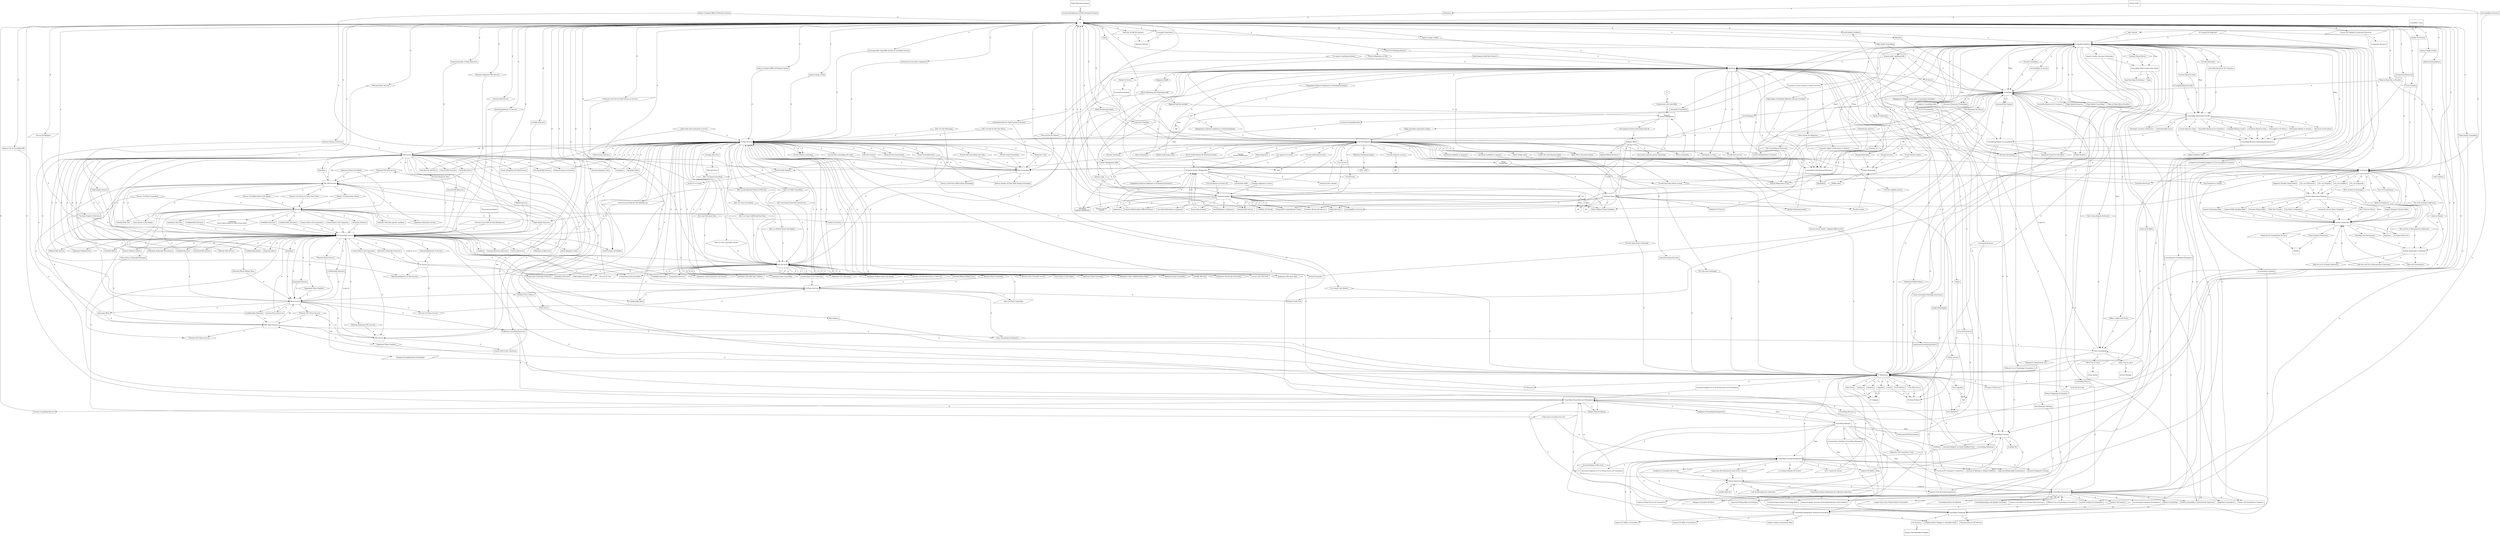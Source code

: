 digraph  RootGraph {
  "Reduce Contagion Effect [Of Harmful Actions]" [width="0.816179286622626", height="0.490638069621911", pos="2327.25694388936,832.281569881889", label="Reduce Contagion Effect [Of Harmful Actions]", shape=box];
  "CS" [width="0.875", height="0.875", pos="1705.75244232686,1690.86141732283", label=CS, shape=box];
  "Avoid Liability Problems" [width="0.816179286622626", height="0.490638069621911", pos="3640.84186439869,1018.07639957235", label="Avoid Liability Problems", shape=box];
  "Help Kids" [width="0.816179286622626", height="0.490638069621911", pos="2383.94985727519,1563.63856105757", label="Help Kids", shape=box];
  "*High Quality Counselling" [width="0.788915956329141", height="0.474248989470157", pos="2382.85934191475,1528.90262693026", label="*High Quality Counselling", shape=box];
  "*Help As Many Kids as Possible" [width="0.816179286622626", height="0.490638069621911", pos="2381.87786202419,1602.66850393701", label="*Help As Many Kids as Possible", shape=box];
  "*High Quality Counselling1" [width="0.78740157480315", height="0.473338634060798", pos="3686.85086752371,1602.66850393701", label="*High Quality Counselling", shape=box];
  "Reduce Cost of Counselling HR" [width="0.816179286622626", height="0.490638069621911", pos="3629.12195651238,1602.66850393701", label="Reduce Cost of Counselling HR", shape=box];
  "Increase IT Resources" [width="0.816179286622626", height="0.490638069621911", pos="1871.64164155175,1499.34788385827", label="Increase IT Resources", shape=box];
  "Properly and Suitably Equipped in IT [to Accomplish CS Needs]" [width="0.816179286622626", height="0.490638069621911", pos="1745.11858405914,1495.85814169834", label="Properly and Suitably Equipped in IT [to Accomplish CS Needs]", shape=box];
  "IT Resources" [width="0.8125", height="0.5078125", pos="1814.04518485884,1499.34788385827", label="IT Resources", shape=box];
  "*High Quality Services" [width="0.816179286622626", height="0.490638069621911", pos="1221.74513286574,1627.52521846999", label="*High Quality Services", shape=box];
  "Efficient Services" [width="0.816179286622626", height="0.490638069621911", pos="1219.67313761474,1762.06375790796", label="Efficient Services", shape=box];
  "Increase Resources [Services]" [width="0.816179286622626", height="0.490638069621911", pos="1219.67313761474,1662.85115948277", label="Increase Resources [Services]", shape=box];
  "Web Services Self Serve" [width="0.816179286622626", height="0.490638069621911", pos="1448.51678640905,1393.66695075345", label="Web Services Self Serve", shape=box];
  "Avoid Presence of Pedofiles" [width="0.816179286622626", height="0.490638069621911", pos="1235.9183612122,1418.41653543307", label="Avoid Presence of Pedofiles", shape=box];
  "Encourage Kids Using Web Services to Use Phone Services" [width="0.816179286622626", height="0.490638069621911", pos="1448.51678640905,1234.16456692913", label="Encourage Kids Using Web Services to Use Phone Services", shape=box];
  "*Increase Number of Services" [width="0.816179286622626", height="0.490638069621911", pos="1205.49990926828,1730.22755905512", label="*Increase Number of Services", shape=box];
  "Measure Success of Services" [width="0.816179286622626", height="0.490638069621911", pos="1448.51678640905,1273.08737995521", label="Measure Success of Services", shape=box];
  "Maintain Services above Competition" [width="0.816179286622626", height="0.490638069621911", pos="1448.51678640905,1351.14726571408", label="Maintain Services above Competition", shape=box];
  "Reduce Contagion Effect [Of Harmful Actions]1" [width="0.816179286622626", height="0.490638069621911", pos="1448.51678640905,1464.42596263237", label="Reduce Contagion Effect [Of Harmful Actions]", shape=box];
  "Maintain/ Implement PHL Services" [width="0.78125", height="0.5", pos="1235.10382027961,1485.45590551181", label="Maintain/ Implement PHL Services", sides="6", shape=polygon];
  "*Maintain Phone Services" [width="0.78125", height="0.5", pos="1235.10382027961,1549.80236220472", label="*Maintain Phone Services", sides="6", shape=polygon];
  "Maintain Web Services" [width="0.702509842519683", height="0.449606299212597", pos="1237.9384659489,1519.64173228346", label="Maintain Web Services", sides="6", shape=polygon];
  "Maintain/Implement CS Services" [width="0.78125", height="0.5", pos="1234.66090689379,1588.49527559055", label="Maintain/Implement CS Services", sides="6", shape=polygon];
  "Empowering Kids to Help Themselves" [width="0.816179286622626", height="0.490638069621911", pos="1448.51678640905,1312.11732283465", label="Empowering Kids to Help Themselves", shape=box];
  "Available [Services] " [width="0.816179286622626", height="0.490638069621911", pos="1219.67313761474,1790.41021460088", label="Available [Services] ", shape=box];
  "Services Be Bilingual" [width="0.812499999999998", height="0.5", pos="1219.80559193316,1698.05433070866", label="Services Be Bilingual", shape=parallelogram];
  "CS Web Services" [width="0.875", height="0.875", pos="1567.17370216938,209.085826771654", label="CS Web Services", shape=box];
  "Web Service" [width="0.875", height="0.875", pos="1226.21897775993,840.255118110236", label="Web Service", shape=box];
  "CS Technology Services" [width="0.875", height="0.875", pos="792.358741539455,1457.78267716535", label="CS Technology Services", shape=box];
  "Service Resources" [width="0.8125", height="0.5078125", pos="1219.80559193316,1825.33213582677", label="Service Resources", shape=box];
  "Follow Highest Ethical Guidelines " [width="0.816179286622626", height="0.490638069621911", pos="2244.28956906163,2438.88897637795", label="Follow Highest Ethical Guidelines ", shape=box];
  "Credibility [CS Brand] " [width="0.816179286622626", height="0.490638069621911", pos="2244.28956906163,2477.91891925739", label="Credibility [CS Brand] ", shape=box];
  "Accountability of services" [width="0.816179286622626", height="0.490638069621911", pos="3655.39641795429,1365.21336420718", label="Accountability of services", shape=box];
  "Responsible Usage [Sponsor Funds] " [width="0.816179286622626", height="0.490638069621911", pos="2244.28956906163,2353.84960629921", label="Responsible Usage [Sponsor Funds] ", shape=box];
  "Quality SA Services" [width="0.816179286622626", height="0.490638069621911", pos="2130.90374228997,1857.78661417323", label="Quality SA Services", shape=box];
  "Improve Image to Kids" [width="0.816179286622626", height="0.490638069621911", pos="2128.83174703897,1925.16301374558", label="Improve Image to Kids", shape=box];
  "Improve Image to Kids1" [width="0.816179286622626", height="0.490638069621911", pos="1446.44479115805,1429.1000216196", label="Improve Image to Kids", shape=box];
  "Increase Funding for Training" [width="0.816179286622626", height="0.490638069621911", pos="3687.88686514921,1641.69844681645", label="Increase Funding for Training", shape=box];
  "Increase Counselling Resource" [width="0.816179286622626", height="0.490638069621911", pos="3629.12195651238,1563.63856105757", label="Increase Counselling Resource", shape=box];
  "Counselling Human Resource Managment" [width="0.875", height="0.875", pos="4013.7386627993,1046.27598425197", label="Counselling Human Resource Managment", shape=box];
  "Reduce Misconceptions" [width="0.816179286622626", height="0.49063806962191", pos="2205.24636340277,1812.13565328251", label="Reduce Misconceptions", shape=box];
  "CS Be Not for Profit" [width="0.812499999999998", height="0.5", pos="1700.65935808718,1489.00142716535", label="CS Be Not for Profit", shape=parallelogram];
  "IT Department" [width="0.797557121911897", height="0.81256002199384", pos="2128.16134910939,1261.60531952318", label="IT Department", shape=ellipse];
  "Kids and Youth" [width="0.875", height="0.875", pos="2056.92960768119,634.176377952756", label="Kids and Youth", shape=box];
  "Services Be Free" [width="0.812499999999998", height="0.5", pos="822.955198232368,1989.17244094488", label="Services Be Free", shape=parallelogram];
  "Parents" [width="0.875", height="0.875", pos="469.528032878038,2027.86535433071", label=Parents, shape=box];
  "Public Education Program" [width="0.875", height="0.875", pos="1362.44141870481,1996.36535433071", label="Public Education Program", shape=box];
  "Increase Development of Public Education Program" [width="0.816179286622626", height="0.490638069621911", pos="1505.20969979488,1910.98978539912", label="Increase Development of Public Education Program", shape=box];
  "Demonstrable Services " [width="0.816179286622626", height="0.490638069621911", pos="2244.28956906163,2392.87954917865", label="Demonstrable Services ", shape=box];
  "Regional Offices Resources" [width="0.787401574803148", height="0.5078125", pos="3119.92173366544,1687.70787401575", label="Regional Offices Resources", shape=box];
  "Regional Offices" [width="0.797557121911897", height="0.81256002199384", pos="3267.6889081645,1660.2671214217", label="Regional Offices", shape=ellipse];
  "Research on Kids Be Acquired" [width="0.812499999999998", height="0.5", pos="2050.35677303552,1457.1094488189", label="Research on Kids Be Acquired", shape=parallelogram];
  "Research Partners" [width="0.875", height="0.875", pos="2227.00834783867,1393.22362204724", label="Research Partners", shape=box];
  "Collaborate with Not for Profit Partners on Services" [width="0.812499999999998", height="0.5", pos="1816.88826909851,2070.38503937008", label="Collaborate with Not for Profit Partners on Services", shape=parallelogram];
  "Success Be Tracked in Community Resources" [width="0.812499999999998", height="0.5", pos="1290.67173366544,1914.47952755905", label="Success Be Tracked in Community Resources", shape=parallelogram];
  "Community Resource" [width="0.875", height="0.875", pos="1167.1697651615,1982.19212598425", label="Community Resource", shape=box];
  "General Public" [width="0.875", height="0.875", pos="2017.5634659489,2215.27086614173", label="General Public", shape=box];
  "Information" [width="0.8125", height="0.5078125", pos="1956.8134659489,2070.38503937008", label=Information, shape=box];
  "Caller Statistics" [width="0.8125", height="0.5078125", pos="2327.38939820778,786.272142682588", label="Caller Statistics", shape=box];
  "Counsellor Experience" [width="0.8125", height="0.5078125", pos="2525.54968642134,1385.96205708661", label="Counsellor Experience", shape=box];
  "Increased SA Resources" [width="0.816179286622626", height="0.490638069621911", pos="2128.83174703897,1822.24641345372", label="Increased SA Resources", shape=box];
  "Trust [of Kids]" [width="0.816179286622626", height="0.490638069621911", pos="2128.83174703897,1886.13307086614", label="Trust [of Kids]", shape=box];
  "Counselling Resources" [width="0.8125", height="0.5078125", pos="3629.25441083079,1641.08016732283", label="Counselling Resources", shape=box];
  "Friendly Web Site" [width="0.816179286622626", height="0.490638069621912", pos="2287.74063130324,623.935389831675", label="Friendly Web Site", shape=box];
  "Availability [Services] " [width="0.816179286622626", height="0.490638069621911", pos="1760.3278100311,939.344116107784", label="Availability [Services] ", shape=box];
  "High Quality [Services] " [width="0.816179286622626", height="0.490638069621911", pos="1703.63489664527,939.344116107784", label="High Quality [Services] ", shape=box];
  "Anonymity [Services] " [width="0.816179286622626", height="0.490638069621911", pos="1702.59889901977,900.314173228346", label="Anonymity [Services] ", shape=box];
  "Easy [Access to Post Reply] " [width="0.816179286622626", height="0.490638069621911", pos="2131.98529034606,114.14332870621", label="Easy [Access to Post Reply] ", shape=box];
  "Immediacy [Services] " [width="0.816179286622626", height="0.490638069621911", pos="1701.56290139427,861.284230348908", label="Immediacy [Services] ", shape=box];
  "Implement Video Counselling" [width="0.78125", height="0.5", pos="2218.72502812904,326.404724409449", label="Implement Video Counselling", sides="6", shape=polygon];
  "Kids Use Video Counselling" [width="0.78125", height="0.5", pos="2218.72502812904,231.018897637795", label="Kids Use Video Counselling", sides="6", shape=polygon];
  "Kids Use Voice Counselling" [width="0.78125", height="0.5", pos="2218.72502812904,280.058267716535", label="Kids Use Voice Counselling", sides="6", shape=polygon];
  "Implement Voice Counselling" [width="0.78125", height="0.5", pos="2289.1482564755,330.231496062992", label="Implement Voice Counselling", sides="6", shape=polygon];
  "Kids Use Cyber Café/Portal/Chat Room" [width="0.78125", height="0.5", pos="2216.65303287804,195.585826771654", label="Kids Use Cyber Café/Portal/Chat Room", sides="6", shape=polygon];
  "!Implement Cyber Café/Portal/Chat Room" [width="0.78125", height="0.5", pos="2289.1482564755,231.018897637795", label="!Implement Cyber Café/Portal/Chat Room", sides="6", shape=polygon];
  "Kids Use Text Messaging" [width="0.78125", height="0.5", pos="2145.34397775993,156.325984251968", label="Kids Use Text Messaging", sides="6", shape=polygon];
  "!Implement Text Messaging" [width="0.78125", height="0.5", pos="2245.44240295678,106.71968503937", label="!Implement Text Messaging", sides="6", shape=polygon];
  "Kids Use Bulletin Board with Replies" [width="0.78125", height="0.5", pos="2259.17271791741,153.066141732283", label="Kids Use Bulletin Board with Replies", sides="6", shape=polygon];
  "!Implement Bulletin Board with Replies" [width="0.78125", height="0.5", pos="2188.30657618512,64.1999999999999", label="!Implement Bulletin Board with Replies", sides="6", shape=polygon];
  "Kids Use One-On-One Chat Rooms" [width="0.78125", height="0.5", pos="2245.44240295678,53.8535433070866", label="Kids Use One-On-One Chat Rooms", sides="6", shape=polygon];
  "!Implement One-On-One Chat Rooms" [width="0.78125", height="0.5", pos="2188.30657618512,110.546456692913", label="!Implement One-On-One Chat Rooms", sides="6", shape=polygon];
  "Kids Use Ask a Counsellor Section\ns" [width="0.78125", height="0.5", pos="2176.20534308967,383.097637795276", label="Kids Use Ask a Counsellor Section\ns", sides="6", shape=polygon];
  "Maintain Ask a Counsellor Section" [width="0.78125", height="0.5", pos="2273.34594626387,191.75905511811", label="Maintain Ask a Counsellor Section", sides="6", shape=polygon];
  "Kids Use Email Counselling" [width="0.78125", height="0.5", pos="2289.59116986132,383.097637795276", label="Kids Use Email Counselling", sides="6", shape=polygon];
  "Implement Email Counselling" [width="0.78125", height="0.5", pos="2146.22980453158,195.585826771654", label="Implement Email Counselling", sides="6", shape=polygon];
  "Kids Use Phone Counselling" [width="0.812499999999998", height="0.5", pos="1673.34889901977,620.676377952756", label="Kids Use Phone Counselling", shape=parallelogram];
  "Maintain Phone Counselling" [width="0.78125", height="0.5", pos="1674.03098563394,663.196062992126", label="Maintain Phone Counselling", sides="6", shape=polygon];
  "Ownership of Services [Kids] " [width="0.816179286622626", height="0.490638069621911", pos="1701.56290139427,815.274803149606", label="Ownership of Services [Kids] ", shape=box];
  "Connect with Other Kids " [width="0.816179286622626", height="0.490638069621911", pos="2202.70126122449,152.729112238672", label="Connect with Other Kids ", shape=box];
  "Decrease [Phone Waiting Time] " [width="0.816179286622626", height="0.490638069621911", pos="1675.28843995236,705.378718537885", label="Decrease [Phone Waiting Time] ", shape=box];
  "Similarity with other kids  problems " [width="0.816179286622626", height="0.490638069621911", pos="2288.33371554291,280.395297210147", label="Similarity with other kids  problems ", shape=box];
  "Patient [Counselor] " [width="0.816179286622626", height="0.490638069621911", pos="2311.01172029191,917.977143734735", label="Patient [Counselor] ", shape=box];
  "Inform kids about anonymity of service" [width="0.78125", height="0.5", pos="2329.59594626386,195.585826771654", label="Inform kids about anonymity of service", sides="6", shape=polygon];
  "Maintain Get Informed Section of Web Site" [width="0.78125", height="0.5", pos="2162.03211474321,294.231496062992", label="Maintain Get Informed Section of Web Site", sides="6", shape=polygon];
  "!Implement General Questions and Answers" [width="0.78125", height="0.5", pos="2161.58920135739,245.192125984252", label="!Implement General Questions and Answers", sides="6", shape=polygon];
  "!Implement Polls about Kids" [width="0.78125", height="0.5", pos="2315.86563130323,145.412598425197", label="!Implement Polls about Kids", sides="6", shape=polygon];
  "Kids use get Informed Section of Web Site" [width="0.78125", height="0.5", pos="2232.8982564755,383.097637795276", label="Kids use get Informed Section of Web Site", sides="6", shape=polygon];
  "Kids read General Questions and Answers" [width="0.78125", height="0.5", pos="2162.03211474321,336.751181102362", label="Kids read General Questions and Answers", sides="6", shape=polygon];
  "Kids read Polls about Kids" [width="0.78125", height="0.5", pos="2302.13531634261,53.8535433070866", label="Kids read Polls about Kids", sides="6", shape=polygon];
  "Friendly [Web site] " [width="0.816179286622626", height="0.490638069621911", pos="511.144174610321,1735.26016240157", label="Friendly [Web site] ", shape=box];
  "Availability [Services] 1" [width="0.816179286622626", height="0.490638069621911", pos="922.167796657565,1767.09636125442", label="Availability [Services] ", shape=box];
  "High Quality [Services] 1" [width="0.816179286622626", height="0.490638069621911", pos="793.572743913954,1721.08693405512", label="High Quality [Services] ", shape=box];
  "Confidentiality [Services] " [width="0.816179286622626", height="0.490638069621911", pos="906.958570685607,1735.26016240157", label="Confidentiality [Services] ", shape=box];
  "Easy [Access to Post Reply] 1" [width="0.816179286622626", height="0.490638069621911", pos="566.801090370646,1728.06641837498", label="Easy [Access to Post Reply] ", shape=box];
  "Implement Board with Replies" [width="0.78125", height="0.5", pos="681.001458074888,1734.92313290796", label="Implement Board with Replies", sides="6", shape=polygon];
  "!Parents Use Service to Talk to Each Other " [width="0.78125", height="0.5", pos="397.979804531581,1728.40344786859", label="!Parents Use Service to Talk to Each Other ", sides="6", shape=polygon];
  "!Implement\nTool to Allow Parents to Talk to Each Other " [width="0.78125", height="0.5", pos="454.672717917408,1728.40344786859", label="!Implement\nTool to Allow Parents to Talk to Each Other ", sides="6", shape=polygon];
  "Parents Use Phone Counselling" [width="0.78125", height="0.5", pos="334.660906893786,1195.47165354331", label="Parents Use Phone Counselling", sides="6", shape=polygon];
  "*Maintain PHL Phone Services" [width="0.78125", height="0.5", pos="391.796733665439,1195.47165354331", label="*Maintain PHL Phone Services", sides="6", shape=polygon];
  "Connect Back to the Community " [width="0.816179286622626", height="0.490638069621911", pos="866.510880897239,1763.60661909449", label="Connect Back to the Community ", shape=box];
  "Decrease [Phone Waiting Time] 1" [width="0.816179286622626", height="0.490638069621911", pos="625.565999007476,1735.26016240157", label="Decrease [Phone Waiting Time] ", shape=box];
  "Similarity with other parents  problems " [width="0.816179286622626", height="0.490638069621911", pos="242.888833653145,1728.06641837498", label="Similarity with other parents  problems ", shape=box];
  "Patient [Counselor] 1" [width="0.816179286622626", height="0.490638069621911", pos="810.721510818499,1946.3157264119", label="Patient [Counselor] ", shape=box];
  "Counselling" [width="0.875", height="0.875", pos="2782.91779665756,1379.05039370079", label=Counselling, shape=box];
  "Anonymity [Parents]" [width="0.816179286622626", height="0.490638069621911", pos="809.817967511413,1763.60661909449", label="Anonymity [Parents]", shape=box];
  "Phone Library of Recorded Messages" [width="0.8125", height="0.5078125", pos="264.919765161502,1199.57967519685", label="Phone Library of Recorded Messages", shape=box];
  "PHL Phone Services" [width="0.875", height="0.875", pos="398.661891145754,256.211811023622", label="PHL Phone Services", shape=box];
  "Immediacy [Services] 1" [width="0.816179286622626", height="0.490638069621911", pos="851.301654925282,1724.57667621505", label="Immediacy [Services] ", shape=box];
  "Implement Information Section" [width="0.78125", height="0.5", pos="298.767206106384,1738.74990456151", label="Implement Information Section", sides="6", shape=polygon];
  "Feedback" [width="0.8125", height="0.5078125", pos="979.764253350478,1767.09636125442", label=Feedback, shape=box];
  "CS Phone Services" [width="0.875", height="0.875", pos="773.472914767801,231.125196850394", label="CS Phone Services", shape=box];
  "Phone Service" [width="0.875", height="0.875", pos="634.096930515833,868.601574803149", label="Phone Service", shape=box];
  "PHL Web Services" [width="0.875", height="0.875", pos="1113.63039508276,234.27874015748", label="PHL Web Services", shape=box];
  "PHL Service" [width="0.875", height="0.875", pos="1311.25834783867,1131.58582677165", label="PHL Service", shape=box];
  "Put Content Onto Website" [width="0.78125", height="0.5", pos="1887.07232421662,989.392913385827", label="Put Content Onto Website", sides="6", shape=polygon];
  "Web Site Content" [width="0.8125", height="0.5078125", pos="2499.64811161819,638.888976377953", label="Web Site Content", shape=box];
  "Maintain CS Phone Services" [width="0.78125", height="0.5", pos="889.671536815045,977.553543307087", label="Maintain CS Phone Services", sides="6", shape=polygon];
  "CS Service" [width="0.875", height="0.875", pos="506.537875397722,1103.23937007874", label="CS Service", shape=box];
  "Professional Counsellors Be Used" [width="0.812499999999998", height="0.5", pos="3912.71897775993,383.770866141732", label="Professional Counsellors Be Used", shape=parallelogram];
  "Counselling Training Management" [width="0.875", height="0.875", pos="4418.73454156404,484.423228346456", label="Counselling Training Management", shape=box];
  "*Maintain/Implement CS Web Services" [width="0.78125", height="0.5", pos="1209.46799350796,234.27874015748", label="*Maintain/Implement CS Web Services", sides="6", shape=polygon];
  "*Maintain PHL Web Services" [width="0.78125", height="0.5", pos="1028.01523760245,776.581889763779", label="*Maintain PHL Web Services", sides="6", shape=polygon];
  "*Maintain PHL Phone Services1" [width="0.78125", height="0.5", pos="784.714056500085,464.877165354331", label="*Maintain PHL Phone Services", sides="6", shape=polygon];
  "Strategic Blue Print" [width="0.8125", height="0.5078125", pos="1649.05952894103,102.611663385827", label="Strategic Blue Print", shape=box];
  "Web Task Force" [width="0.875", height="0.875", pos="1762.44535571268,32.7", label="Web Task Force", shape=box];
  "Feedback Form Software" [width="0.8125", height="0.5078125", pos="1815.08118248434,1096.54030511811", label="Feedback Form Software", shape=box];
  "Web Server" [width="0.8125", height="0.5078125", pos="1831.06149744497,1017.45812007874", label="Web Server", shape=box];
  "Anonymity [Kids]" [width="0.816179286622626", height="0.490638069621911", pos="1069.2774683234,961.843285467019", label="Anonymity [Kids]", shape=box];
  "Anonymity [Kids]1" [width="0.816179286622626", height="0.490638069621911", pos="1295.76481790511,78.3732283464566", label="Anonymity [Kids]", shape=box];
  "Anonymity [Parents]1" [width="0.816179286622626", height="0.490638069621911", pos="504.420329716137,947.670057120562", label="Anonymity [Parents]", shape=box];
  "Anonymity [Kids]2" [width="0.816179286622626", height="0.490638069621911", pos="698.41723210293,290.971653543307", label="Anonymity [Kids]", shape=box];
  "Increase Emphasis on Online Feedback Form" [width="0.816179286622626", height="0.490638069621911", pos="3487.38967304781,298.731496062992", label="Increase Emphasis on Online Feedback Form", shape=box];
  "Maintain/Implement CS Services1" [width="0.78125", height="0.5", pos="588.202245476463,1294.6842519685", label="Maintain/Implement CS Services", sides="6", shape=polygon];
  "Efficient Web Services" [width="0.816179286622626", height="0.490638069621911", pos="1196.83652344151,954.863801147154", label="Efficient Web Services", shape=box];
  "Avoid Bad Advice" [width="0.816179286622626", height="0.490638069621911", pos="1239.07190451929,117.403171225895", label="Avoid Bad Advice", shape=box];
  "Avoid Bad Advice1" [width="0.816179286622626", height="0.490638069621911", pos="1227.25497538543,997.383486186525", label="Avoid Bad Advice", shape=box];
  "Improve Website Content" [width="0.816179286622626", height="0.490638069621911", pos="1142.21560530669,1018.53619885285", label="Improve Website Content", shape=box];
  "*Sufficient Counselling Resources" [width="0.816179286622626", height="0.490638069621911", pos="3489.46166829881,213.692125984252", label="*Sufficient Counselling Resources", shape=box];
  "Relevance in Kids Lives" [width="0.816179286622626", height="0.490638069621911", pos="1142.21560530669,1259.48108074261", label="Relevance in Kids Lives", shape=box];
  "Decrease Response TIme" [width="0.816179286622626", height="0.490638069621911", pos="1421.25187777222,386.694509808572", label="Decrease Response TIme", shape=box];
  "Decrease Response TIme1" [width="0.816179286622626", height="0.490638069621911", pos="1113.86914861377,983.210257840068", label="Decrease Response TIme", shape=box];
  "Web Services Self Serve1" [width="0.816179286622626", height="0.490638069621911", pos="1591.3306179297,429.214194847942", label="Web Services Self Serve", shape=box];
  "Sufficiently Moderated Web Services" [width="0.816179286622626", height="0.490638069621911", pos="1198.90851869251,1025.72994287944", label="Sufficiently Moderated Web Services", shape=box];
  "Control [Web Services]" [width="0.816179286622626", height="0.490638069621911", pos="1480.01678640905,386.694509808572", label="Control [Web Services]", shape=box];
  "Easier Navigation [CS Web Services]" [width="0.816179286622626", height="0.490638069621911", pos="1593.4026131807,386.694509808572", label="Easier Navigation [CS Web Services]", shape=box];
  "Avoid Dialogues" [width="0.816179286622626", height="0.490638069621911", pos="2693.95379428307,486.473206726861", label="Avoid Dialogues", shape=box];
  "Maintain/ Implement PHL Services1" [width="0.78125", height="0.5", pos="1070.53492264182,1266.33779527559", label="Maintain/ Implement PHL Services", sides="6", shape=polygon];
  "*Increased Web Services" [width="0.816179286622626", height="0.490638069621911", pos="1140.14361005569,954.863801147154", label="*Increased Web Services", shape=box];
  "*Increased Web Services1" [width="0.816179286622626", height="0.490638069621911", pos="1534.63770454388,422.020450821349", label="*Increased Web Services", shape=box];
  "Measure Success of Services1" [width="0.816179286622626", height="0.490638069621911", pos="1536.70969979488,386.694509808572", label="Measure Success of Services", shape=box];
  "Direct Response to Kids" [width="0.816179286622626", height="0.490638069621911", pos="785.01110374418,891.504746029044", label="Direct Response to Kids", shape=box];
  "Anonymity [Counsellors]" [width="0.816179286622626", height="0.490638069621911", pos="2776.15851869251,621.226005871564", label="Anonymity [Counsellors]", shape=box];
  "Control of Counselling Work" [width="0.866141732283465", height="0.472270004392605", pos="2775.12252106701,586.561315207041", label="Control of Counselling Work", shape=box];
  "Correct Interpretation of Counsel" [width="0.816179286622626", height="0.490638069621911", pos="2693.95379428307,521.799147739639", label="Correct Interpretation of Counsel", shape=box];
  "Reduce Prank Calls" [width="0.816179286622626", height="0.490638069621911", pos="2774.08652344151,546.870121979348", label="Reduce Prank Calls", shape=box];
  "Parents Use Information Section" [width="0.78125", height="0.5", pos="738.137284846541,1738.74990456151", label="Parents Use Information Section", sides="6", shape=polygon];
  "Implement Feedback Form" [width="0.78125", height="0.5", pos="1070.53492264182,1015.04645669291", label="Implement Feedback Form", sides="6", shape=polygon];
  "!Implement Phone Feedback" [width="0.78125", height="0.5", pos="702.030985633943,944.18031496063", label="!Implement Phone Feedback", sides="6", shape=polygon];
  "Feedback1" [width="0.8125", height="0.5078125", pos="1547.59693051583,1139.05999015748", label=Feedback, shape=box];
  "!Implement Phone Feedback1" [width="0.78125", height="0.5", pos="1886.62941083079,1025.39291338583", label="!Implement Phone Feedback", sides="6", shape=polygon];
  "Immediacy" [width="0.816179286622626", height="0.490638069621911", pos="929.617180109838,1061.05588389222", label=Immediacy, shape=box];
  "*Maintain Phone Services1" [width="0.78125", height="0.5", pos="758.72389901977,944.18031496063", label="*Maintain Phone Services", sides="6", shape=polygon];
  "Maintain Web Services1" [width="0.78125", height="0.5", pos="1169.74752106701,990.526771653543", label="Maintain Web Services", sides="6", shape=polygon];
  "Immediacy1" [width="0.816179286622626", height="0.490638069621911", pos="1123.61408249663,400.867738155028", label=Immediacy, shape=box];
  "Immediacy2" [width="0.816179286622626", height="0.490638069621911", pos="1364.55896438639,386.694509808572", label=Immediacy, shape=box];
  "Confidentiality [Kids]" [width="0.816179286622626", height="0.490638069621911", pos="1379.76819035835,96.0361988528454", label="Confidentiality [Kids]", shape=box];
  "Confidentiality [Kids]1" [width="0.816179286622626", height="0.490638069621911", pos="1170.5620619996,1061.05588389222", label="Confidentiality [Kids]", shape=box];
  "Confidentiality [Parents]" [width="0.816179286622626", height="0.490638069621911", pos="644.080617929702,947.670057120562", label="Confidentiality [Parents]", shape=box];
  "Confidentiality [Parents]1" [width="0.816179286622626", height="0.490638069621911", pos="628.587087996148,259.135454690462", label="Confidentiality [Parents]", shape=box];
  "Available [Services] 1" [width="0.816179286622626", height="0.490638069621911", pos="998.411326591119,1061.05588389222", label="Available [Services] ", shape=box];
  "Parents Use Bulletin Board with Replies" [width="0.78125", height="0.5", pos="355.017206106384,1742.57667621505", label="Parents Use Bulletin Board with Replies", sides="6", shape=polygon];
  "! Services be provided for Kids Bullying Line" [width="0.812499999999998", height="0.5", pos="1065.70716673631,1744.40078740157", label="! Services be provided for Kids Bullying Line", shape=parallelogram];
  "Provincial government" [width="0.875", height="0.905511811023622", pos="1067.95716673631,1847.86535433071", label="Provincial government", shape=box];
  "Kids Have Ownership of Services" [width="0.816179286622626", height="0.490638069621911", pos="542.511720291907,166.902340585129", label="Kids Have Ownership of Services", shape=box];
  "Kids Have Ownership of Services1" [width="0.816179286622626", height="0.490638069621911", pos="644.080617929701,1295.02128146211", label="Kids Have Ownership of Services", shape=box];
  "Connect Back to the Community" [width="0.816179286622626", height="0.490638069621911", pos="856.394739164956,344.174824769202", label="Connect Back to the Community", shape=box];
  "Connect Back to the Community1" [width="0.816179286622626", height="0.490638069621911", pos="586.067402956778,216.615769651091", label="Connect Back to the Community", shape=box];
  "Connect Back to the Community2" [width="0.816179286622626", height="0.490638069621911", pos="828.332586433639,1227.64488188976", label="Connect Back to the Community", shape=box];
  "Confidentiality [Services] 1" [width="0.816179286622626", height="0.490638069621911", pos="1760.3278100311,851.487401574803", label="Confidentiality [Services] ", shape=box];
  "Connect Back to the Community 1" [width="0.816179286622626", height="0.490638069621911", pos="1703.63489664527,854.977143734735", label="Connect Back to the Community ", shape=box];
  "Telephony Be Implemented and Managed" [width="0.812499999999998", height="0.5", pos="1885.94732421662,1074.43228346457", label="Telephony Be Implemented and Managed", shape=parallelogram];
  "Provide Web Counselling with Video" [width="0.78125", height="0.515749938844695", pos="2500.77311161819,535.282608500803", label="Provide Web Counselling with Video", sides="6", shape=polygon];
  "Provide Web Counselling with Audio" [width="0.78125", height="0.5", pos="2443.63728484654,620.888976377953", label="Provide Web Counselling with Audio", sides="6", shape=polygon];
  "!Moderate Discussion Boards" [width="0.78125", height="0.5", pos="2443.63728484654,656.888976377953", label="!Moderate Discussion Boards", sides="6", shape=polygon];
  "Create Counselling Posts" [width="0.78125", height="0.5", pos="2500.33019823237,571.849606299213", label="Create Counselling Posts", sides="6", shape=polygon];
  "!Perform Email Counselling" [width="0.78125", height="0.5", pos="2500.77311161819,677.581889763779", label="!Perform Email Counselling", sides="6", shape=polygon];
  "!Moderate a Chat" [width="0.78125", height="0.5", pos="2443.63728484654,543.503149606299", label="!Moderate a Chat", sides="6", shape=polygon];
  "Provide Written Counselling" [width="0.78125", height="0.5", pos="2444.08019823237,582.196062992126", label="Provide Written Counselling", sides="6", shape=polygon];
  "Voice Counselling be Performed" [width="0.78125", height="0.5", pos="2621.83019823237,610.542519685039", label="Voice Counselling be Performed", sides="6", shape=polygon];
  "Increase Web Resources" [width="0.816179286622626", height="0.490638069621911", pos="1111.79715336277,1046.88265554576", label="Increase Web Resources", shape=box];
  "Increase Phone Resources" [width="0.816179286622626", height="0.490638069621911", pos="575.28647144842,947.670057120562", label="Increase Phone Resources", shape=box];
  "Reduce Number of Steps [Web Posting Technology]" [width="0.905511811023615", height="0.490638069621911", pos="2443.85874153945,706.265375950304", label="Reduce Number of Steps [Web Posting Technology]", shape=box];
  "88" [width="0.875", height="0.875", pos="31.5,31.5", shape=circle];
  "Provincial government1" [width="0.875", height="0.875", pos="4137.24063130323,1968.01889763779", label="Provincial government", shape=box];
  "! Services be provided for Kids Bullying Line1" [width="0.812499999999998", height="0.5", pos="3147.36464705127,1602.66850393701", label="! Services be provided for Kids Bullying Line", shape=parallelogram];
  "Provide receipts" [width="0.78125", height="0.5", pos="3998.44043445284,2556.10157480315", label="Provide receipts", sides="6", shape=polygon];
  "Donor Technology" [width="0.875", height="0.875", pos="4086.85480453158,2478.25511811024", label="Donor Technology", shape=box];
  "Fund Development" [width="0.875", height="0.875", pos="3856.92960768119,1461.27637795275", label="Fund Development", shape=box];
  "Collect Pledge online" [width="0.78125", height="0.5", pos="3998.44043445284,2329.32992125984", label="Collect Pledge online", sides="6", shape=polygon];
  "Corporate Sponsor" [width="0.875", height="0.875", pos="3349.84693051583,2449.90866141732", label="Corporate Sponsor", shape=box];
  "Sponsorship proposal" [width="0.78125", height="0.5", pos="3572.58891164278,2580.33737995521", label="Sponsorship proposal", sides="6", shape=polygon];
  "Corporate Partner Management" [width="0.875", height="0.875", pos="3767.31937146071,2344.38856105757", label="Corporate Partner Management", shape=box];
  "Quick [Response to Sponsors] " [width="0.816179286622626", height="0.490638069621911", pos="3763.05896438639,2604.09483865057", label="Quick [Response to Sponsors] ", shape=box];
  "Retain [Sponsors] " [width="0.816179286622626", height="0.490638069621911", pos="3886.3120619996,1574.32600587156", label="Retain [Sponsors] ", shape=box];
  "Recognize\nSponsor contribution " [width="0.816179286622626", height="0.490638069621911", pos="3376.07584152716,2258.12675003395", label="Recognize\nSponsor contribution ", shape=box];
  "Marketing" [width="0.875", height="0.875", pos="3091.57527697253,2087.71181102362", label=Marketing, shape=box];
  "Accountability of services1" [width="0.816179286622626", height="0.490638069621911", pos="2242.21757381062,2307.84017909991", label="Accountability of services", shape=box];
  "Exclusive Relationships [Official Partners] " [width="0.816179286622626", height="0.490638069621911", pos="3512.19282265411,2580.70901187892", label="Exclusive Relationships [Official Partners] ", shape=box];
  "Exclusive Brand and Logo use" [width="0.8125", height="0.5078125", pos="3177.51819035835,2424.7157480315", label="Exclusive Brand and Logo use", shape=box];
  "Use sponsor marketing channels" [width="0.78125", height="0.5", pos="3210.85185177568,2371.84960629921", label="Use sponsor marketing channels", sides="6", shape=polygon];
  "Quality [Services] " [width="0.816179286622626", height="0.490638069621911", pos="1701.56290139427,2226.2905511811", label="Quality [Services] ", shape=box];
  "National Event Calendar" [width="0.8125", height="0.5078125", pos="3827.67960768119,1606.16220472441", label="National Event Calendar", shape=box];
  "Individual donor" [width="0.875", height="0.875", pos="3233.30756043709,2676.68031496063", label="Individual donor", shape=box];
  "Get sponsors for events" [width="0.78125", height="0.5", pos="3814.1884659489,2244.2905511811", label="Get sponsors for events", sides="6", shape=polygon];
  "*Engage employees in events" [width="0.816179286622626", height="0.490638069621911", pos="3900.48529034606,2378.70632083219", label="*Engage employees in events", shape=box];
  "Manage\nPartner Relationship" [width="0.78125", height="0.5", pos="3885.05460768119,1606.16220472441", label="Manage\nPartner Relationship", sides="6", shape=polygon];
  " Free services" [width="0.8125", height="0.5078125", pos="3375.94338720875,2056.21181102362", label=" Free services", shape=box];
  "High Response [Individual Donors] " [width="0.816179286622626", height="0.490638069621911", pos="3374.00384627616,2197.94409448819", label="High Response [Individual Donors] ", shape=box];
  "CS Stories" [width="0.816179286622626", height="0.490638069621911", pos="2948.80699588246,1613.35199012353", label="CS Stories", shape=box];
  "Published CS Stories" [width="0.816179286622626", height="0.490638069621911", pos="3064.26481790511,2368.02283464567", label="Published CS Stories", shape=box];
  "Pledge online" [width="0.78125", height="0.5", pos="3998.88334783867,2584.44803149606", label="Pledge online", sides="6", shape=polygon];
  "! Write Articles for Magazines " [width="0.78125", height="0.5", pos="3885.05460768119,1751.72125984252", label="! Write Articles for Magazines ", sides="6", shape=polygon];
  "Agreement" [width="0.8125", height="0.5078125", pos="3698.4383210916,2591.24855121505", label=Agreement, shape=box];
  "Provide funds" [width="0.78125", height="0.5", pos="3559.07035571268,2368.02283464567", label="Provide funds", sides="6", shape=polygon];
  "537" [width="0.875", height="0.875", pos="31.5,31.5", shape=circle];
  "!Acquire public speaking skills" [width="0.816179286622626", height="0.490638069621911", pos="3969.27943682734,1585.00553343062", label="!Acquire public speaking skills", shape=box];
  "Participate in events" [width="0.78125", height="0.5", pos="3629.93649744497,1875.78661417323", label="Participate in events", sides="6", shape=polygon];
  "Provide free services" [width="0.78125", height="0.5", pos="2099.67074941347,1595.24486027017", label="Provide free services", sides="6", shape=polygon];
  "526" [width="0.875", height="0.875", pos="31.5,31.5", shape=circle];
  "Free advertisement" [width="0.8125", height="0.5078125", pos="2096.20884552564,1525.33402752511", label="Free advertisement", shape=box];
  "Experienced [marketing partners]" [width="0.816179286622626", height="0.490638069621911", pos="2098.41329509505,1623.92834645669", label="Experienced [marketing partners]", shape=box];
  "Pro-bono Partners" [width="0.875", height="0.875", pos="1746.46504075205,1291.14537401575", label="Pro-bono Partners", shape=box];
  "Timely services" [width="0.816179286622626", height="0.490638069621911", pos="2096.34129984405,1560.255948751", label="Timely services", shape=box];
  "Up to Date [Information on programs] " [width="0.816179286622626", height="0.490638069621911", pos="3827.54715336277,2613.30743707577", label="Up to Date [Information on programs] ", shape=box];
  "627" [width="0.875", height="0.875", pos="31.5,31.5", shape=circle];
  "426" [width="0.875", height="0.875", pos="31.5,31.5", shape=circle];
  "620" [width="0.875", height="0.875", pos="31.5,31.5", shape=circle];
  "Provide fundraising services" [width="0.78125", height="0.5", pos="4168.51917461032,2332.02283464567", label="Provide fundraising services", sides="6", shape=polygon];
  "! Provide money for services" [width="0.78125", height="0.5", pos="4000.20195576186,1966.25196850394", label="! Provide money for services", sides="6", shape=polygon];
  "693" [width="0.875", height="0.875", pos="31.5,31.5", shape=circle];
  "! Market CS Service" [width="0.78125", height="0.5", pos="3885.05460768118,1822.5874015748", label="! Market CS Service", sides="6", shape=polygon];
  "! Provide compiled call data " [width="0.78125", height="0.5", pos="2240.96011949221,2152.2716967825", label="! Provide compiled call data ", sides="6", shape=polygon];
  "! Write Articles for Website " [width="0.78125", height="0.5", pos="3034.66090689379,1102.77874015748", label="! Write Articles for Website ", sides="6", shape=polygon];
  "! Counselor Speak on Kids Issues in General " [width="0.78125", height="0.5", pos="3885.05460768119,1709.20157480315", label="! Counselor Speak on Kids Issues in General ", sides="6", shape=polygon];
  "Pledge\nDuring event" [width="0.78125", height="0.5", pos="3459.84088014672,2605.14094488189", label="Pledge\nDuring event", sides="6", shape=polygon];
  "Philanthropic donations " [width="0.78125", height="0.5", pos="3346.45505337506,2556.10157480315", label="Philanthropic donations ", sides="6", shape=polygon];
  "Project Management Skills " [width="0.816179286622626", height="0.490638069621911", pos="2495.26368879584,2396.36929133858", label="Project Management Skills ", shape=box];
  "Presentation Skills " [width="0.816179286622626", height="0.490638069621911", pos="3370.47741633031,2130.0003504616", label="Presentation Skills ", shape=box];
  "Provide Document Library System" [width="0.78125", height="0.5", pos="2794.60185177567,1741.70787401575", label="Provide Document Library System", sides="6", shape=polygon];
  "799" [width="0.875", height="0.875", pos="31.5,31.5", shape=circle];
  "Manage Receivables " [width="0.78125", height="0.5", pos="4236.17862342922,2576.79448818898", label="Manage Receivables ", sides="6", shape=polygon];
  "Manage Accounts " [width="0.78125", height="0.5", pos="4233.34397775993,2534.27480314961", label="Manage Accounts ", sides="6", shape=polygon];
  "Create General Ledgers " [width="0.78125", height="0.5", pos="4234.05263917725,2491.75511811024", label="Create General Ledgers ", sides="6", shape=polygon];
  "814" [width="0.875", height="0.875", pos="31.5,31.5", shape=circle];
  "Increase Access Speed [  Regional Offices to DL]" [width="0.816179286622626", height="0.490638069621911", pos="2679.95857068561,1762.73781689519", label="Increase Access Speed [  Regional Offices to DL]", shape=box];
  "Regional\nContact management" [width="0.875", height="0.875", pos="3428.5792139804,1917.63307086614", label="Regional\nContact management", shape=box];
  "Provide Online Donor Technology" [width="0.78125", height="0.5", pos="2865.02508012213,1734.05433070866", label="Provide Online Donor Technology", sides="6", shape=polygon];
  "Donor/Accounting Data Base" [width="0.8125", height="0.5078125", pos="2710.24456831111,1741.98912401575", label="Donor/Accounting Data Base", shape=box];
  "Increased Emphasis on IT in Hiring Process [of Counsellors]" [width="1.22047244094488", height="0.733674882794237", pos="3640.84186439869,828.400527996161", label="Increased Emphasis on IT in Hiring Process [of Counsellors]", shape=box];
  "*Increase [IT Training for Counsellors]" [width="0.959270745673519", height="0.576656078653515", pos="3474.25244232686,1602.66850393701", label="*Increase [IT Training for Counsellors]", shape=box];
  "Improve [Call Recording Equipment]" [width="0.982385329531612", height="0.590551181102362", pos="3481.40625550309,610.542519685039", label="Improve [Call Recording Equipment]", shape=box];
  "!Performance Review Information Be Collected in Data Base" [width="0.812499999999998", height="0.5", pos="2355.47094626386,1280.51102362205", label="!Performance Review Information Be Collected in Data Base", shape=parallelogram];
  "!Calls Be Recorded into a Data Base" [width="0.812499999999998", height="0.5", pos="3487.52212736623,770.274803149606", label="!Calls Be Recorded into a Data Base", shape=parallelogram];
  "Support Analysis [Counsellors Time]" [width="0.984251968503936", height="0.591673292575997", pos="3488.42567067331,674.281651231044", label="Support Analysis [Counsellors Time]", shape=box];
  "!IT Systems Be Integrated" [width="0.812499999999998", height="0.5", pos="2355.47094626386,1102.77874015748", label="!IT Systems Be Integrated", shape=parallelogram];
  "Increase IT Methods to Acquire Feedback" [width="0.816179286622626", height="0.490638069621911", pos="3487.38967304781,808.967716535433", label="Increase IT Methods to Acquire Feedback", shape=box];
  "Improve Quality Assurance Technology" [width="1.01265635252895", height="0.608748305842383", pos="2354.56740295678,1199.38659255363", label="Improve Quality Assurance Technology", shape=box];
  "Easily Accessable Technology Instructions" [width="0.816179286622626", height="0.490638069621911", pos="2355.60340058228,1319.20393700787", label="Easily Accessable Technology Instructions", shape=box];
  "Decrease Clumsiness [Technology]" [width="0.816179286622626", height="0.490638069621911", pos="2355.60340058228,1149.12519685039", label="Decrease Clumsiness [Technology]", shape=box];
  "Web Software" [width="0.8125", height="0.5078125", pos="1815.08118248434,1059.97780511811", label="Web Software", shape=box];
  "!An IT Trainer Be Present" [width="0.812499999999998", height="0.5", pos="3489.3292139804,723.928346456693", label="!An IT Trainer Be Present", shape=parallelogram];
  "!A Training Computer Be Present" [width="0.812499999999998", height="0.5", pos="2483.03000138197,1035.73937007874", label="!A Training Computer Be Present", shape=parallelogram];
  "Free Web Server" [width="0.8125", height="0.5078125", pos="1857.60086752371,1337.77308070866", label="Free Web Server", shape=box];
  "Web Server1" [width="0.8125", height="0.5078125", pos="2219.01819035835,1017.45812007874", label="Web Server", shape=box];
  "IT Company" [width="0.875", height="0.875", pos="2099.44929272056,894.007086614173", label="IT Company", shape=box];
  "Oracle" [width="0.8125", height="0.5078125", pos="1829.25441083079,1295.25339566929", label=Oracle, shape=box];
  "Simple [Technology]" [width="0.816179286622626", height="0.490638069621911", pos="2353.53140533128,1064.08582677165", label="Simple [Technology]", shape=box];
  "Free Software" [width="0.8125", height="0.5078125", pos="1829.25441083079,1216.17121062992", label="Free Software", shape=box];
  "Software" [width="0.8125", height="0.5078125", pos="2149.95913524024,1017.45812007874", label=Software, shape=box];
  "Hardware" [width="0.8125", height="0.5078125", pos="2029.48669429536,1017.45812007874", label=Hardware, shape=box];
  "Free Hardware" [width="0.8125", height="0.5078125", pos="1829.25441083079,1173.65152559055", label="Free Hardware", shape=box];
  "Upgrades" [width="0.8125", height="0.5078125", pos="2093.26622185442,1021.56614173228", label=Upgrades, shape=box];
  "Free Upgrades" [width="0.8125", height="0.5078125", pos="1829.25441083079,1258.69089566929", label="Free Upgrades", shape=box];
  "*Implement Categorization Tool" [width="0.78125", height="0.5", pos="2354.78885964969,1244.51102362205", label="*Implement Categorization Tool", sides="6", shape=polygon];
  "*Implement Bulletin Board" [width="0.78125", height="0.5", pos="2354.78885964969,1025.39291338583", label="*Implement Bulletin Board", sides="6", shape=polygon];
  "*Implement Email for Counsellors" [width="0.78125", height="0.5", pos="2354.78885964969,989.392913385827", label="*Implement Email for Counsellors", sides="6", shape=polygon];
  "SA Program" [width="0.875", height="0.875", pos="4411.11666754829,1710.37638876255", label="SA Program", shape=box];
  "Happiness [Student Ambassadors]" [width="0.816179286622626", height="0.490638069621911", pos="4635.77077541001,1877.30158561295", label="Happiness [Student Ambassadors]", shape=box];
  "Student Ambassador Volunteer" [width="0.875", height="0.875", pos="4801.65997463491,1845.80158561295", label="Student Ambassador Volunteer", shape=box];
  "SA s are Enthusiastic" [width="0.816179286622626", height="0.490638069621911", pos="4647.76403050354,1834.78190057358", label="SA s are Enthusiastic", shape=box];
  "SA s are Outgoing" [width="0.816179286622626", height="0.490638069621911", pos="4656.48529034606,1795.75195769414", label="SA s are Outgoing", shape=box];
  "SA s are Confident" [width="0.816179286622626", height="0.490638069621911", pos="4664.11723210293,1760.42601668136", label="SA s are Confident", shape=box];
  "SA s are Organized" [width="0.816179286622626", height="0.490638069621911", pos="4691.26368879584,1728.02565848154", label="SA s are Organized", shape=box];
  "Acquire Volunteer Outreach Skills" [width="0.816179286622626", height="0.490638069621911", pos="4836.26796751141,1707.22284545547", label="Acquire Volunteer Outreach Skills", shape=box];
  "Acquire Fundraising Skills" [width="0.816179286622626", height="0.490638069621911", pos="4919.23534233915,1707.22284545547", label="Acquire Fundraising Skills", shape=box];
  "Acquire Public Speaking Skills" [width="0.816179286622626", height="0.490638069621911", pos="5041.43017223582,1679.78819978617", label="Acquire Public Speaking Skills", shape=box];
  "Student Ambassador" [width="0.875", height="0.875", pos="4915.04580140656,1455.25827852633", label="Student Ambassador", shape=box];
  "Plan and Put on Reconnection Conferences" [width="0.78125", height="0.5", pos="4478.60780928058,1565.4905619909", label="Plan and Put on Reconnection Conferences", sides="6", shape=polygon];
  "*Increase Writing Skills" [width="0.816179286622626", height="0.490638069621911", pos="4968.49203525254,1676.29845762624", label="*Increase Writing Skills", shape=box];
  "Write Articles for Newspaper" [width="0.78125", height="0.5", pos="4691.20623447743,1632.52993206964", label="Write Articles for Newspaper", sides="6", shape=polygon];
  "Put on SA Training Conferences" [width="0.78125", height="0.5", pos="4436.08812424121,1555.14410529799", label="Put on SA Training Conferences", sides="6", shape=polygon];
  "Speak at Fundraisers1" [width="0.78125", height="0.5", pos="4634.5133210916,1611.83701868381", label="Speak at Fundraisers", sides="6", shape=polygon];
  "Give CS Presentations1" [width="0.78125", height="0.5", pos="4591.99363605223,1593.83701868381", label="Give CS Presentations", sides="6", shape=polygon];
  "Make New Friends" [width="0.816179286622626", height="0.490638069621911", pos="4890.88888564623,1661.21341825616", label="Make New Friends", shape=box];
  "Give Back to Community" [width="0.816179286622626", height="0.490638069621911", pos="5004.27471241789,1717.90633164199", label="Give Back to Community", shape=box];
  "Student Ambassador Coordinator" [width="0.875", height="0.875", pos="4481.98280928058,1395.41182183342", label="Student Ambassador Coordinator", shape=box];
  "Help Put on SA Training Conferences" [width="0.78125", height="0.5", pos="4663.30269117034,1441.75827852633", label="Help Put on SA Training Conferences", sides="6", shape=polygon];
  "Help Plan and Put on Reconnection Conferences" [width="0.78125", height="0.5", pos="4691.20623447743,1385.06536514051", label="Help Plan and Put on Reconnection Conferences", sides="6", shape=polygon];
  "Find Help with Presentations" [width="0.78125", height="0.5", pos="4691.64914786325,1338.71890844759", label="Find Help with Presentations", sides="6", shape=polygon];
  "School Initiates Presenation" [width="0.78125", height="0.5", pos="4917.97788802073,1349.06536514051", label="School Initiates Presenation", sides="6", shape=polygon];
  "Schools" [width="0.875", height="0.875", pos="4978.04580140656,1285.17953836885", label=Schools, shape=box];
  "Permission for Presentations Be Given" [width="0.812499999999998", height="0.5", pos="4973.98871479239,1385.06536514051", label="Permission for Presentations Be Given", shape=parallelogram];
  "Help with Presentations" [width="0.78125", height="0.5", pos="4747.89914786325,1300.02599506177", label="Help with Presentations", sides="6", shape=polygon];
  "Send out Emails" [width="0.78125", height="0.5", pos="4371.95899038294,1552.22914466806", label="Send out Emails", sides="6", shape=polygon];
  "Community Service Hours Completed" [width="0.812499999999998", height="0.5", pos="4805.98196988591,1668.52993206964", label="Community Service Hours Completed", shape=parallelogram];
  "Have Time for School" [width="0.816179286622626", height="0.490638069621911", pos="4749.15660218167,1707.22284545547", label="Have Time for School", shape=box];
  "Promotion Resources1" [width="0.8125", height="0.5078125", pos="4692.33123447743,1668.81118206964", label="Promotion Resources", shape=box];
  "Speaches" [width="0.8125", height="0.5078125", pos="4550.59895101286,1537.14410529799", label=Speaches, shape=box];
  "Improve [IT Skills]" [width="0.816179286622626", height="0.490638069621911", pos="4213.19985727519,713.648446816446", label="Improve [IT Skills]", shape=box];
  "Clinical Supervision" [width="0.875", height="0.875", pos="4237.35677303552,1238.39409448819", label="Clinical Supervision", shape=box];
  "Counselling Management Technical Encouraging" [width="0.875", height="0.875", pos="4993.94141870481,727.081889763779", label="Counselling Management Technical Encouraging", shape=box];
  "Consideration of Feedback [Managers]" [width="0.984251968503933", height="0.591673292575996", pos="3649.34580140657,1326.25015516805", label="Consideration of Feedback [Managers]", shape=box];
  "Counselling Management" [width="0.875", height="0.875", pos="4846.80559193316,1032.10275590551", label="Counselling Management", shape=box];
  "Improved Writing Skills [Counsellors]" [width="0.816179286622626", height="0.484872840585237", pos="3655.39641795429,1120.77874015748", label="Improved Writing Skills [Counsellors]", shape=box];
  "Perform Counselling as Instructed By Supervisor" [width="0.816179286622626", height="0.490638069621911", pos="3640.84186439869,982.750458559574", label="Perform Counselling as Instructed By Supervisor", shape=box];
  "Counselling Manager" [width="0.875", height="0.875", pos="4724.87627384751,436.234251968503", label="Counselling Manager", shape=box];
  "Professional Work Environment" [width="0.816179286622626", height="0.490638069621911", pos="3657.46841320529,1081.74879727804", label="Professional Work Environment", shape=box];
  "Reduce Staggering of Schedules" [width="0.816179286622626", height="0.490638069621911", pos="3799.20069666986,571.512576805601", label="Reduce Staggering of Schedules", shape=box];
  "Counselling Scheduling" [width="0.875", height="0.875", pos="4106.923517942,659.533464566929", label="Counselling Scheduling", shape=box];
  "Double Head Set" [width="0.8125", height="0.5078125", pos="4224.53000138197,1414.30851377953", label="Double Head Set", shape=box];
  "Counselling Workshops" [width="0.8125", height="0.5078125", pos="4213.06740295678,806.285580708661", label="Counselling Workshops", shape=box];
  "Web Moderator Meetings" [width="0.8125", height="0.5078125", pos="4226.33708799615,260.319832677165", label="Web Moderator Meetings", shape=box];
  "Counselling Policies" [width="0.8125", height="0.5078125", pos="3640.84186439869,905.308852294309", label="Counselling Policies", shape=box];
  "Accommodate Schedules [Counselling Managers]" [width="1.01302968032341", height="0.608972728137111", pos="4523.97488327174,526.462781992464", label="Accommodate Schedules [Counselling Managers]", shape=box];
  "Second Reading of Web Posts" [width="0.78125", height="0.5", pos="4637.5821667363,607.579133858268", label="Second Reading of Web Posts", sides="6", shape=polygon];
  "!Increased Emphasis on IT in Hiring Process [of Counsellors]" [width="1.08267716535433", height="0.650840621833598", pos="4229.88039508276,759.657874015748", label="!Increased Emphasis on IT in Hiring Process [of Counsellors]", shape=box];
  "Improved Writing Skills [Counsellors]1" [width="0.816179286622626", height="0.521773240225579", pos="4636.32471241789,693.402340585129", label="Improved Writing Skills [Counsellors]", shape=box];
  "Improve [IT Skills of Counsellors]" [width="0.919900666933361", height="0.552989146950475", pos="4840.55587421047,788.004330708661", label="Improve [IT Skills of Counsellors]", shape=box];
  "Continual Improvement [Counselling Skills]" [width="1.07738098189399", height="0.647656873762635", pos="4647.79996869866,736.342226560293", label="Continual Improvement [Counselling Skills]", shape=box];
  "Feedback to Counsellors Be Provided" [width="0.812499999999998", height="0.5", pos="4381.33905650008,883.390157480315", label="Feedback to Counsellors Be Provided", shape=parallelogram];
  "Supervision Be Performed At Least Every 3 Months" [width="0.812499999999998", height="0.5", pos="4438.03196988591,891.043700787402", label="Supervision Be Performed At Least Every 3 Months", shape=parallelogram];
  "Improve [IT Skills of Counsellors]1" [width="0.919900666933361", height="0.552989146950475", pos="4831.0159395771,751.219026613052", label="Improve [IT Skills of Counsellors]", shape=box];
  "Happiness [Counselling Management]" [width="0.816179286622626", height="0.490638069621911", pos="4324.51368879584,777.320844522137", label="Happiness [Counselling Management]", shape=box];
  "Accommodate Schedules [Counsellors]" [width="1.01302968032341", height="0.608972728137111", pos="4495.62842657883,766.081312495725", label="Accommodate Schedules [Counsellors]", shape=box];
  "Effective Scheduling" [width="0.816179286622626", height="0.490638069621911", pos="4496.66442420433,720.62793113631", label="Effective Scheduling", shape=box];
  "!Improve Hiring Process [of Counsellors]" [width="0.984251968503937", height="0.591673292575998", pos="4255.71532302937,1003.36255152469", label="!Improve Hiring Process [of Counsellors]", shape=box];
  "Happiness [Counsellors]" [width="0.841160509453044", height="0.505655283544394", pos="3628.08595888688,1404.24330708661", label="Happiness [Counsellors]", shape=box];
  "Support Day to Day Clinical Needs of Counsellors" [width="0.812499999999998", height="0.5", pos="4635.10855996973,1190.0685255566", label="Support Day to Day Clinical Needs of Counsellors", shape=parallelogram];
  "Call Statistics" [width="0.8125", height="0.5078125", pos="4168.74063130324,504.539763779528", label="Call Statistics", shape=box];
  "Director Enterprise/Blue Pumpkin" [width="0.875", height="0.875", pos="3938.81543445284,585.349606299213", label="Director Enterprise/Blue Pumpkin", shape=box];
  "Analyze Call Statistics" [width="0.78125", height="0.5", pos="4481.23374153946,816.350787401575", label="Analyze Call Statistics", sides="6", shape=polygon];
  "Improved Quality Assurance [Counselling Reviews and Evaluation]" [width="1.14364106313317", height="0.6874884633227", pos="4564.68748169693,1214.81811023622", label="Improved Quality Assurance [Counselling Reviews and Evaluation]", shape=box];
  "Increase Number [of Counsellors]" [width="0.841160509453046", height="0.505655283544395", pos="4246.69338720875,1049.9125984252", label="Increase Number [of Counsellors]", shape=box];
  "*Effective Use of Technology [Counsellors]" [width="0.984251968503938", height="0.591673292575998", pos="4948.13379235234,971.919446506634", label="*Effective Use of Technology [Counsellors]", shape=box];
  "Facilitate Faster Changes in Counsellor Duties" [width="0.816179286622626", height="0.490638069621911", pos="3655.39641795429,1290.85748031496", label="Facilitate Faster Changes in Counsellor Duties", shape=box];
  "Pressure Counsellors [to Provide Online Services]" [width="0.982385329531611", height="0.590551181102362", pos="4941.11437718212,929.440157480315", label="Pressure Counsellors [to Provide Online Services]", shape=box];
  "Avoid Relationships with Specific Counsellor" [width="0.816179286622626", height="0.490638069621911", pos="3627.04996126138,762.958289336131", label="Avoid Relationships with Specific Counsellor", shape=box];
  "Clearer Call Classification Catagories" [width="0.959270745673521", height="0.576656078653516", pos="3650.24512542846,1440.17660164091", label="Clearer Call Classification Catagories", shape=box];
  "Negotiate with Counsellors Union" [width="0.78125", height="0.5", pos="4755.517021879,616.340551181102", label="Negotiate with Counsellors Union", sides="6", shape=polygon];
  "Historical Data of Call Volumes" [width="0.8125", height="0.5078125", pos="4058.41564392625,486.938976377952", label="Historical Data of Call Volumes", shape=box];
  "Bilingual Counsellors Be Hired" [width="0.812499999999998", height="0.5", pos="4249.53225216323,964.669638138858", label="Bilingual Counsellors Be Hired", shape=parallelogram];
  "Counselling Policies Be Followed" [width="0.812499999999998", height="0.5", pos="3640.84186439869,943.720515680136", label="Counselling Policies Be Followed", shape=parallelogram];
  "*Salary" [width="0.8125", height="0.5078125", pos="3657.33595888688,1215.88331692913", label="*Salary", shape=box];
  "Counselling Employee" [width="0.875", height="0.875", pos="3201.80756043709,1432.58976377953", label="Counselling Employee", shape=box];
  "Promote CS" [width="0.78125", height="0.5", pos="3403.60775728749,1499.62913385827", label="Promote CS", sides="6", shape=polygon];
  "Counselling Public/Internal Relations" [width="0.875", height="0.875", pos="4110.21278253352,1825.19291338583", label="Counselling Public/Internal Relations", shape=box];
  "Web Counselling be Performed" [width="0.78125", height="0.5", pos="2694.94633996465,961.046456692913", label="Web Counselling be Performed", sides="6", shape=polygon];
  "Web Counselling" [width="0.875", height="0.875", pos="2666.37842657882,755.428346456693", label="Web Counselling", shape=box];
  "Provide Information" [width="0.78125", height="0.5", pos="2836.67862342922,1223.81811023622", label="Provide Information", sides="6", shape=polygon];
  "Voice Counselling be Performed1" [width="0.78125", height="0.5", pos="2836.23571004339,1035.73937007874", label="Voice Counselling be Performed", sides="6", shape=polygon];
  "Voice Counselling" [width="0.875", height="0.875", pos="2960.86267854733,585.349606299213", label="Voice Counselling", shape=box];
  "Counselling Information Provider" [width="0.875", height="0.875", pos="2521.49259980717,953.853543307086", label="Counselling Information Provider", shape=box];
  "Undergo Clinical Review" [width="0.78125", height="0.472440944881891", pos="3431.51130059457,939.361417322835", label="Undergo Clinical Review", sides="6", shape=polygon];
  "Counselling Clinical Supervision Target" [width="0.875", height="0.875", pos="3604.96504075205,528.656692913386", label="Counselling Clinical Supervision Target", shape=box];
  "Provide Counselling" [width="0.78125", height="0.5", pos="3006.31445020087,1450.58976377953", label="Provide Counselling", sides="6", shape=polygon];
  "Counselling Resource Acquisition/Maintenance" [width="0.875", height="0.875", pos="2464.79968642134,1319.20393700787", label="Counselling Resource Acquisition/Maintenance", shape=box];
  "Report Outdated Links" [width="0.78125", height="0.5", pos="2453.55854468906,1216.16456692913", label="Report Outdated Links", sides="6", shape=polygon];
  "Counselling Training" [width="0.875", height="0.875", pos="3938.81543445284,947.546456692913", label="Counselling Training", shape=box];
  "Counselling Support to Counselling" [width="0.875", height="0.875", pos="3236.46110374418,525.503149606299", label="Counselling Support to Counselling", shape=box];
  "Information/Resources" [width="0.8125", height="0.5078125", pos="2805.40008012213,695.581889763779", label="Information/Resources", shape=box];
  "Sign Contract" [width="0.78125", height="0.5", pos="3091.35382027961,1478.93622047244", label="Sign Contract", sides="6", shape=polygon];
  "Counsellors Union" [width="0.875", height="0.875", pos="2975.03590689379,1542.82204724409", label="Counsellors Union", shape=box];
  "Training CDs" [width="0.8125", height="0.5078125", pos="3984.4886627993,664.553297244095", label="Training CDs", shape=box];
  "Information in E-Library" [width="0.8125", height="0.5078125", pos="2552.08905650008,1149.12519685039", label="Information in E-Library", shape=box];
  "Tapes" [width="0.8125", height="0.5078125", pos="3629.25441083079,345.359202755905", label=Tapes, shape=box];
  "Tape Recording Technoloyg" [width="0.8125", height="0.5078125", pos="4049.76582815363,454.827165354331", label="Tape Recording Technoloyg", shape=box];
  "Double Headsets" [width="0.8125", height="0.5078125", pos="3432.63630059457,543.784399606299", label="Double Headsets", shape=box];
  "Information Binders at Stations" [width="0.8125", height="0.5078125", pos="2523.74259980717,1224.09936023622", label="Information Binders at Stations", shape=box];
  "Resources in the Library" [width="0.8125", height="0.5078125", pos="2440.5103163426,1177.47165354331", label="Resources in the Library", shape=box];
  "Easier to Find Posts [Web Posting Technology]" [width="0.816179286622626", height="0.490638069621911", pos="2501.58765255078,599.859033498515", label="Easier to Find Posts [Web Posting Technology]", shape=box];
  "*Allow User to Log In" [width="0.812499999999998", height="0.5", pos="2977.28590689379,507.503149606299", label="*Allow User to Log In", shape=parallelogram];
  "Phone System" [width="0.875", height="0.875", pos="3003.3823635867,408.963779527559", label="Phone System", shape=box];
  "*Allow User to Log In1" [width="0.812499999999998", height="0.5", pos="2892.24653681505,535.849606299213", label="*Allow User to Log In", shape=parallelogram];
  "Activity Manager" [width="0.875", height="0.875", pos="2889.99653681505,440.463779527559", label="Activity Manager", shape=box];
  "*High Quality Counselling2" [width="0.788915956329141", height="0.474248989470157", pos="3006.48138915885,1364.62335732171", label="*High Quality Counselling", shape=box];
  "*Help As Many Kids as Possible1" [width="0.816179286622626", height="0.490638069621911", pos="3005.49990926828,1404.24330708661", label="*Help As Many Kids as Possible", shape=box];
  "*Effective Use of Technology [Counsellors]1" [width="0.984251968503938", height="0.591673292575998", pos="3640.84186439869,865.727363761573", label="*Effective Use of Technology [Counsellors]", shape=box];
  "Improve Counselling Skills" [width="0.816179286622626", height="0.490638069621911", pos="3640.84186439869,1046.42285626526", label="Improve Counselling Skills", shape=box];
  "*High Quality Resources" [width="0.816179286622626", height="0.490638069621911", pos="2665.34242895332,1262.51102362205", label="*High Quality Resources", shape=box];
  "Remember Locations of Resouces" [width="0.816179286622626", height="0.490638069621911", pos="2835.4211691108,1081.74879727804", label="Remember Locations of Resouces", shape=box];
  "Accessible Resources for Counselors" [width="0.816179286622626", height="0.490638069621911", pos="2835.4211691108,1159.80868303692", label="Accessible Resources for Counselors", shape=box];
  "Accessible Resources for Counselors1" [width="0.816179286622626", height="0.490638069621911", pos="2665.34242895332,1223.48108074261", label="Accessible Resources for Counselors", shape=box];
  "Current Resource Links" [width="0.816179286622626", height="0.490638069621911", pos="2837.49316436181,1195.1346240497", label="Current Resource Links", shape=box];
  "Complete Resource Links" [width="0.735551419821846", height="0.442169428511741", pos="2834.59056115698,1120.77874015748", label="Complete Resource Links", shape=box];
  "Increased Peer Support" [width="0.906777307353302", height="0.490638069621911", pos="3237.6050868089,667.235433070866", label="Increased Peer Support", shape=box];
  "Increased Caution [Content of Online Services]" [width="0.984251968503941", height="0.591673292576", pos="3034.8823635867,1142.07897869022", label="Increased Caution [Content of Online Services]", shape=box];
  "Improve [IT Skills]1" [width="0.816179286622626", height="0.490638069621911", pos="3655.39641795429,1251.82753743552", label="Improve [IT Skills]", shape=box];
  "Recognition" [width="0.7090347451173", height="0.426229192949444", pos="3686.85086752371,1023.88881991996", label=Recognition, shape=box];
  "Training Be Received" [width="0.812499999999998", height="0.5", pos="3657.33595888688,1167.12519685039", label="Training Be Received", shape=parallelogram];
  "Complete Resource Links1" [width="0.735551419821846", height="0.442169428511741", pos="2469.81983530776,1149.12519685039", label="Complete Resource Links", shape=box];
  "Consistent Resource Links" [width="0.816179286622626", height="0.490638069621911", pos="2582.37505412559,1234.16456692913", label="Consistent Resource Links", shape=box];
  "Current Resource Links1" [width="0.83892025303528", height="0.504308575655227", pos="2498.1543588377,1187.66300151263", label="Current Resource Links", shape=box];
  "Accessible Resources for Counselors2" [width="0.816179286622626", height="0.490638069621911", pos="2559.76689039523,1191.43228346457", label="Accessible Resources for Counselors", shape=box];
  "Accountability of services2" [width="0.816179286622626", height="0.490638069621911", pos="3007.57190451929,1319.20393700787", label="Accountability of services", shape=box];
  "High Degree of Similarity [Between Services Provided]" [width="0.801790430712888", height="0.481988351841355", pos="3035.40036239945,1188.46652956993", label="High Degree of Similarity [Between Services Provided]", shape=box];
  "Web Responses Be Generic" [width="0.816179286622626", height="0.490638069621911", pos="2693.68888564624,996.709427199302", label="Web Responses Be Generic", shape=box];
  "Diffuse Conflict with Parent" [width="0.78125", height="0.5", pos="3035.10382027961,1017.73937007874", label="Diffuse Conflict with Parent", sides="6", shape=polygon];
  "Accommodate Schedules" [width="0.894919444102939", height="0.53797193302799", pos="3719.06796751142,925.847244094485", label="Accommodate Schedules", shape=box];
  "Reduce Contagion Effect [Of Harmful Actions]"->"CS" [label=D];
  "CS"->"Avoid Liability Problems" [label=D];
  "CS"->"Help Kids" [label=D];
  "CS"->"*High Quality Counselling" [label=D];
  "CS"->"*Help As Many Kids as Possible" [label=D];
  "CS"->"*High Quality Counselling1" [label=D];
  "CS"->"Reduce Cost of Counselling HR" [label=D];
  "Increase IT Resources"->"CS" [label=D];
  "CS"->"Properly and Suitably Equipped in IT [to Accomplish CS Needs]" [label=D];
  "IT Resources"->"CS" [label=D];
  "CS"->"*High Quality Services" [label=D];
  "CS"->"Efficient Services" [label=D];
  "Increase Resources [Services]"->"CS" [label=D];
  "CS"->"Web Services Self Serve" [label=D];
  "CS"->"Avoid Presence of Pedofiles" [label=D];
  "CS"->"Encourage Kids Using Web Services to Use Phone Services" [label=D];
  "CS"->"*Increase Number of Services" [label=D];
  "CS"->"Measure Success of Services" [label=D];
  "CS"->"Maintain Services above Competition" [label=D];
  "CS"->"Reduce Contagion Effect [Of Harmful Actions]1" [label=D];
  "CS"->"Maintain/ Implement PHL Services" [label=D];
  "CS"->"*Maintain Phone Services" [label=D];
  "CS"->"Maintain Web Services" [label=D];
  "CS"->"Maintain/Implement CS Services" [label=D];
  "CS"->"Empowering Kids to Help Themselves" [label=D];
  "CS"->"Available [Services] " [label=D];
  "CS"->"Services Be Bilingual" [label=D];
  "Encourage Kids Using Web Services to Use Phone Services"->"CS Web Services" [label=D];
  "Empowering Kids to Help Themselves"->"Web Service" [label=D];
  "Services Be Bilingual"->"CS Technology Services" [label=D];
  "Reduce Contagion Effect [Of Harmful Actions]1"->"CS Web Services" [label=D];
  "CS Technology Services"->"Increase Resources [Services]" [label=D];
  "*High Quality Services"->"CS Technology Services" [label=D];
  "Maintain/Implement CS Services"->"CS Technology Services" [label=D];
  "Maintain Web Services"->"CS Technology Services" [label=D];
  "*Maintain Phone Services"->"CS Technology Services" [label=D];
  "Maintain/ Implement PHL Services"->"CS Technology Services" [label=D];
  "*Increase Number of Services"->"CS Technology Services" [label=D];
  "Efficient Services"->"CS Technology Services" [label=D];
  "Available [Services] "->"CS Technology Services" [label=D];
  "Service Resources"->"CS" [label=D];
  "CS Technology Services"->"Service Resources" [label=D];
  "CS"->"Match Fundraising targets" [label=D];
  "Positive [Reputation of CS]"->"CS" [label=D];
  "CS"->"Increase [Awareness]" [label=D];
  "CS"->"Avoid Over-Marketing Services " [label=D];
  "Follow Highest Ethical Guidelines "->"CS" [label=D];
  "Credibility [CS Brand] "->"CS" [label=D];
  "Accountability of services"->"CS" [label=D];
  "Responsible Usage [Sponsor Funds] "->"CS" [label=D];
  "CS"->"Quality SA Services" [label=D];
  "CS"->"Improve Image to Kids" [label=D];
  "Improve Image to Kids1"->"CS Web Services" [label=D];
  "CS"->"Improve Image to Kids1" [label=D];
  "CS"->"Improve Image to Kids2" [label=D];
  "CS"->"Long Term [Funding] " [label=D];
  "Not for Profit Partners"->"Involve CS in Events" [label=D];
  "Involve CS in Events"->"CS" [label=D];
  "Increase Funding for Training"->"CS" [label=D];
  "Increase Counselling Resource"->"CS" [label=D];
  "Counselling Human Resource Managment"->"Increase Counselling Resource" [label=D];
  "CS"->"Reduce Misconceptions" [label=D];
  "CS Be Not for Profit"->"CS" [label=D];
  "IT Department"->"CS Be Not for Profit" [label=D];
  "Kids and Youth"->"Services Be Free" [label=D];
  "Parents"->"Services Be Free" [label=D];
  "Services Be Free"->"CS" [label=D];
  "Public Education Program"->"Increase Development of Public Education Program" [label=D];
  "Increase Development of Public Education Program"->"CS" [label=D];
  "Demonstrable Services "->"CS" [label=D];
  "Regional Offices Resources"->"CS" [label=D];
  "Regional Offices"->"Regional Offices Resources" [label=D];
  "CS"->"Research on Kids Be Acquired" [label=D];
  "Research on Kids Be Acquired"->"Research Partners" [label=D];
  "CS"->"Collaborate with Not for Profit Partners on Services" [label=D];
  "Collaborate with Not for Profit Partners on Services"->"Not for Profit Partners" [label=D];
  "Success Be Tracked in Community Resources"->"Community Resource" [label=D];
  "CS"->"Success Be Tracked in Community Resources" [label=D];
  "General Public"->"Information" [label=D];
  "Information"->"CS" [label=D];
  "CS"->"Caller Statistics" [label=D];
  "CS"->"Counsellor Experience" [label=D];
  "CS"->"Increased SA Resources" [label=D];
  "CS"->"Trust [of Kids]" [label=D];
  "Counselling Resources"->"CS" [label=D];
  "CS"->"Funds" [label=D];
  "Positive Internal Opinion"->"CS" [label=D];
  "Kids and Youth"->"Friendly Web Site" [label=D];
  "Kids and Youth"->"Availability [Services] " [label=D];
  "Kids and Youth"->"High Quality [Services] " [label=D];
  "Kids and Youth"->"Anonymity [Services] " [label=D];
  "Kids and Youth"->"Easy [Access to Post Reply] " [label=D];
  "Kids and Youth"->"Immediacy [Services] " [label=D];
  "Kids and Youth"->"Implement Video Counselling" [label=D];
  "Kids Use Video Counselling"->"Kids and Youth" [label=D];
  "Kids Use Voice Counselling"->"Kids and Youth" [label=D];
  "Kids and Youth"->"Implement Voice Counselling" [label=D];
  "Kids Use Cyber Café/Portal/Chat Room"->"Kids and Youth" [label=D];
  "Kids and Youth"->"!Implement Cyber Café/Portal/Chat Room" [label=D];
  "Kids Use Text Messaging"->"Kids and Youth" [label=D];
  "Kids and Youth"->"!Implement Text Messaging" [label=D];
  "Kids Use Bulletin Board with Replies"->"Kids and Youth" [label=D];
  "Kids and Youth"->"!Implement Bulletin Board with Replies" [label=D];
  "Kids Use One-On-One Chat Rooms"->"Kids and Youth" [label=D];
  "Kids and Youth"->"!Implement One-On-One Chat Rooms" [label=D];
  "Kids Use Ask a Counsellor Section\ns"->"Kids and Youth" [label=D];
  "Kids and Youth"->"Maintain Ask a Counsellor Section" [label=D];
  "Kids Use Email Counselling"->"Kids and Youth" [label=D];
  "Kids and Youth"->"Implement Email Counselling" [label=D];
  "Kids Use Phone Counselling"->"Kids and Youth" [label=D];
  "Kids and Youth"->"Maintain Phone Counselling" [label=D];
  "Kids and Youth"->"Ownership of Services [Kids] " [label=D];
  "Kids and Youth"->"Connect with Other Kids " [label=D];
  "Kids and Youth"->"Decrease [Phone Waiting Time] " [label=D];
  "Kids and Youth"->"Similarity with other kids  problems " [label=D];
  "Kids and Youth"->"Patient [Counselor] " [label=D];
  "Inform kids about anonymity of service"->"Kids and Youth" [label=D];
  "Kids and Youth"->"Maintain Get Informed Section of Web Site" [label=D];
  "Kids and Youth"->"!Implement General Questions and Answers" [label=D];
  "Kids and Youth"->"!Implement Polls about Kids" [label=D];
  "Kids use get Informed Section of Web Site"->"Kids and Youth" [label=D];
  "Kids read General Questions and Answers"->"Kids and Youth" [label=D];
  "Kids read Polls about Kids"->"Kids and Youth" [label=D];
  "Parents"->"Friendly [Web site] " [label=D];
  "Parents"->"Availability [Services] 1" [label=D];
  "Parents"->"High Quality [Services] 1" [label=D];
  "Parents"->"Confidentiality [Services] " [label=D];
  "Parents"->"Easy [Access to Post Reply] 1" [label=D];
  "Implement Board with Replies"->"Parents" [label=D];
  "!Parents Use Service to Talk to Each Other "->"Parents" [label=D];
  "Parents"->"!Implement\nTool to Allow Parents to Talk to Each Other " [label=D];
  "Parents Use Phone Counselling"->"Parents" [label=D];
  "Parents"->"*Maintain PHL Phone Services" [label=D];
  "Parents"->"Connect Back to the Community " [label=D];
  "Parents"->"Decrease [Phone Waiting Time] 1" [label=D];
  "Parents"->"Similarity with other parents  problems " [label=D];
  "Patient [Counselor] 1"->"Counselling" [label=D];
  "Parents"->"Patient [Counselor] 1" [label=D];
  "Parents"->"Anonymity [Parents]" [label=D];
  "Phone Library of Recorded Messages"->"PHL Phone Services" [label=D];
  "Parents"->"Immediacy [Services] 1" [label=D];
  "Parents"->"Implement Information Section" [label=D];
  "Feedback"->"Parents" [label=D];
  "Parents"->"Phone Library of Recorded Messages" [label=D];
  "CS Web Services"->"Web Service" [label=ISA];
  "CS Phone Services"->"Phone Service" [label=ISA];
  "PHL Phone Services"->"Phone Service" [label=INS];
  "PHL Web Services"->"Web Service" [label=INS];
  "PHL Phone Services"->"PHL Service" [label=ISA];
  "PHL Web Services"->"PHL Service" [label=ISA];
  "CS Web Services"->"Put Content Onto Website" [label=D];
  "CS Web Services"->"Web Site Content" [label=D];
  "Phone Service"->"Maintain CS Phone Services" [label=D];
  "Maintain CS Phone Services"->"CS Phone Services" [label=D];
  "CS Service"->"CS Technology Services" [label="Is part of"];
  "PHL Service"->"CS Technology Services" [label="Is part of"];
  "CS Technology Services"->"Professional Counsellors Be Used" [label=D];
  "Professional Counsellors Be Used"->"Counselling Training Management" [label=D];
  "Web Service"->"*Maintain/Implement CS Web Services" [label=D];
  "*Maintain/Implement CS Web Services"->"CS Web Services" [label=D];
  "Web Service"->"*Maintain PHL Web Services" [label=D];
  "*Maintain PHL Web Services"->"PHL Web Services" [label=D];
  "Phone Service"->"*Maintain PHL Phone Services1" [label=D];
  "*Maintain PHL Phone Services1"->"PHL Phone Services" [label=D];
  "CS Web Services"->"Strategic Blue Print" [label=D];
  "Strategic Blue Print"->"Web Task Force" [label=D];
  "Web Service"->"Feedback Form Software" [label=D];
  "Web Service"->"Web Server" [label=D];
  "CS Technology Services"->"Anonymity [Kids]" [label=D];
  "Anonymity [Kids]1"->"CS Web Services" [label=D];
  "Web Service"->"Anonymity [Kids]1" [label=D];
  "Anonymity [Kids]"->"Web Service" [label=D];
  "CS Technology Services"->"Anonymity [Parents]1" [label=D];
  "Anonymity [Kids]1"->"CS Phone Services" [label=D];
  "Anonymity [Parents]1"->"Phone Service" [label=D];
  "Phone Service"->"Anonymity [Kids]2" [label=D];
  "Anonymity [Kids]2"->"PHL Web Services" [label=D];
  "Anonymity [Kids]2"->"PHL Phone Services" [label=D];
  "Increase Emphasis on Online Feedback Form"->"CS Web Services" [label=D];
  "CS Technology Services"->"Maintain/Implement CS Services1" [label=D];
  "CS Technology Services"->"Efficient Web Services" [label=D];
  "Efficient Web Services"->"Web Service" [label=D];
  "CS Technology Services"->"Phone Service" [label=D];
  "Web Service"->"Avoid Bad Advice" [label=D];
  "Avoid Bad Advice"->"PHL Web Services" [label=D];
  "Avoid Bad Advice"->"CS Web Services" [label=D];
  "CS Technology Services"->"Avoid Bad Advice1" [label=D];
  "Avoid Bad Advice1"->"Web Service" [label=D];
  "Improve Website Content"->"Web Service" [label=D];
  "CS Technology Services"->"Improve Website Content" [label=D];
  "Web Service"->"*Sufficient Counselling Resources" [label=D];
  "CS Technology Services"->"Relevance in Kids Lives" [label=D];
  "Relevance in Kids Lives"->"CS Web Services" [label=D];
  "Decrease Response TIme"->"CS Web Services" [label=D];
  "Web Service"->"Decrease Response TIme" [label=D];
  "Web Service"->"Decrease Response TIme1" [label=D];
  "Decrease Response TIme1"->"CS Technology Services" [label=D];
  "Web Services Self Serve1"->"CS Web Services" [label=D];
  "CS Web Services"->"Web Services Self Serve" [label=D];
  "CS Technology Services"->"Sufficiently Moderated Web Services" [label=D];
  "Sufficiently Moderated Web Services"->"Web Service" [label=D];
  "CS Web Services"->"Avoid Presence of Pedofiles" [label=D];
  "CS Technology Services"->"Avoid Presence of Pedofiles" [label=D];
  "Web Service"->"Control [Web Services]" [label=D];
  "Control [Web Services]"->"CS Web Services" [label=D];
  "Easier Navigation [CS Web Services]"->"CS Web Services" [label=D];
  "Web Service"->"Easier Navigation [CS Web Services]" [label=D];
  "Avoid Dialogues"->"CS Web Services" [label=D];
  "Phone Service"->"*Sufficient Counselling Resources" [label=D];
  "Maintain/ Implement PHL Services1"->"PHL Service" [label=D];
  "CS Technology Services"->"*Increased Web Services" [label=D];
  "*Increased Web Services"->"Web Service" [label=D];
  "*Increased Web Services1"->"CS Web Services" [label=D];
  "Measure Success of Services"->"Web Service" [label=D];
  "Measure Success of Services"->"Phone Service" [label=D];
  "Web Service"->"Measure Success of Services1" [label=D];
  "Measure Success of Services1"->"CS Web Services" [label=D];
  "Direct Response to Kids"->"CS Web Services" [label=D];
  "CS Technology Services"->"Direct Response to Kids" [label=D];
  "Maintain Services above Competition"->"CS Web Services" [label=D];
  "CS Web Services"->"Kids Use Video Counselling" [label=D];
  "Implement Video Counselling"->"CS Web Services" [label=D];
  "Anonymity [Counsellors]"->"CS Web Services" [label=D];
  "Control of Counselling Work"->"CS Web Services" [label=D];
  "CS Web Services"->"Correct Interpretation of Counsel" [label=D];
  "CS Phone Services"->"Reduce Prank Calls" [label=D];
  "CS Web Services"->"Kids Use Email Counselling" [label=D];
  "Implement Email Counselling"->"CS Web Services" [label=D];
  "CS Web Services"->"Kids Use Bulletin Board with Replies" [label=D];
  "CS Web Services"->"!Implement Bulletin Board with Replies" [label=D];
  "CS Web Services"->"!Implement One-On-One Chat Rooms" [label=D];
  "Kids Use One-On-One Chat Rooms"->"CS Web Services" [label=D];
  "CS Web Services"->"!Implement Text Messaging" [label=D];
  "Implement Information Section"->"PHL Web Services" [label=D];
  "PHL Web Services"->"Parents Use Information Section" [label=D];
  "Parents Use Information Section"->"Parents" [label=D];
  "Implement Feedback Form"->"Web Service" [label=D];
  "!Implement Phone Feedback"->"Phone Service" [label=D];
  "CS Technology Services"->"!Implement Phone Feedback" [label=D];
  "CS Technology Services"->"Implement Feedback Form" [label=D];
  "CS Technology Services"->"Feedback" [label=D];
  "Feedback"->"Kids and Youth" [label=D];
  "CS Technology Services"->"Feedback1" [label=D];
  "Phone Service"->"!Implement Phone Feedback1" [label=D];
  "CS Web Services"->"Kids Use Ask a Counsellor Section\ns" [label=D];
  "CS Web Services"->"Maintain Ask a Counsellor Section" [label=D];
  "CS Web Services"->"Kids Use Cyber Café/Portal/Chat Room" [label=D];
  "!Implement Cyber Café/Portal/Chat Room"->"CS Web Services" [label=D];
  "CS Web Services"->"Kids Use Voice Counselling" [label=D];
  "CS Web Services"->"Implement Voice Counselling" [label=D];
  "CS Phone Services"->"Kids Use Phone Counselling" [label=D];
  "Maintain Phone Counselling"->"CS Phone Services" [label=D];
  "PHL Phone Services"->"*Maintain PHL Phone Services" [label=D];
  "Parents Use Phone Counselling"->"PHL Phone Services" [label=D];
  "CS Technology Services"->"Immediacy" [label=D];
  "Immediacy"->"Phone Service" [label=D];
  "Immediacy"->"Web Service" [label=D];
  "CS Technology Services"->"*Maintain Phone Services1" [label=D];
  "*Maintain Phone Services1"->"Phone Service" [label=D];
  "CS Technology Services"->"Maintain Web Services1" [label=D];
  "Maintain Web Services1"->"Web Service" [label=D];
  "Web Service"->"Immediacy1" [label=D];
  "Web Service"->"Immediacy2" [label=D];
  "Immediacy1"->"PHL Web Services" [label=D];
  "Immediacy2"->"CS Web Services" [label=D];
  "PHL Service"->"*Maintain PHL Web Services" [label=D];
  "PHL Service"->"*Maintain PHL Phone Services1" [label=D];
  "CS Service"->"Maintain CS Phone Services" [label=D];
  "CS Service"->"*Maintain/Implement CS Web Services" [label=D];
  "Maintain/Implement CS Services1"->"CS Service" [label=D];
  "CS Technology Services"->"Maintain/ Implement PHL Services1" [label=D];
  "Anonymity [Parents]"->"CS Technology Services" [label=D];
  "Similarity with other kids  problems "->"CS Web Services" [label=D];
  "Confidentiality [Kids]"->"CS Web Services" [label=D];
  "Web Service"->"Confidentiality [Kids]" [label=D];
  "Confidentiality [Kids]1"->"Web Service" [label=D];
  "CS Technology Services"->"Confidentiality [Kids]1" [label=D];
  "CS Phone Services"->"Confidentiality [Kids]" [label=D];
  "CS Technology Services"->"Confidentiality [Parents]" [label=D];
  "Confidentiality [Parents]"->"Phone Service" [label=D];
  "Phone Service"->"Confidentiality [Parents]1" [label=D];
  "Confidentiality [Parents]1"->"PHL Web Services" [label=D];
  "Confidentiality [Parents]1"->"PHL Phone Services" [label=D];
  "Available [Services] 1"->"Phone Service" [label=D];
  "Available [Services] 1"->"Web Service" [label=D];
  "Kids Use Text Messaging"->"CS Web Services" [label=D];
  "CS Technology Services"->"Available [Services] 1" [label=D];
  "Web Service"->"*Increased Web Services1" [label=D];
  "PHL Web Services"->"Parents Use Bulletin Board with Replies" [label=D];
  "Parents Use Bulletin Board with Replies"->"Parents" [label=D];
  "Implement Board with Replies"->"PHL Web Services" [label=D];
  "PHL Web Services"->"!Parents Use Service to Talk to Each Other " [label=D];
  "!Implement\nTool to Allow Parents to Talk to Each Other "->"PHL Web Services" [label=D];
  "! Services be provided for Kids Bullying Line"->"CS Technology Services" [label=D];
  "Provincial government"->"! Services be provided for Kids Bullying Line" [label=D];
  "Kids Have Ownership of Services"->"CS Phone Services" [label=D];
  "Kids Have Ownership of Services"->"CS Web Services" [label=D];
  "CS Service"->"Kids Have Ownership of Services" [label=D];
  "Kids Have Ownership of Services1"->"CS Service" [label=D];
  "CS Technology Services"->"Kids Have Ownership of Services1" [label=D];
  "Connect Back to the Community"->"PHL Web Services" [label=D];
  "Connect Back to the Community"->"PHL Phone Services" [label=D];
  "PHL Service"->"Connect Back to the Community" [label=D];
  "CS Service"->"Connect Back to the Community1" [label=D];
  "Connect Back to the Community1"->"CS Web Services" [label=D];
  "Connect Back to the Community1"->"CS Phone Services" [label=D];
  "Connect Back to the Community2"->"CS Service" [label=D];
  "CS Technology Services"->"Connect Back to the Community2" [label=D];
  "Connect Back to the Community2"->"PHL Service" [label=D];
  "High Quality [Services] "->"CS Technology Services" [label=D];
  "Immediacy [Services] "->"CS Technology Services" [label=D];
  "Anonymity [Services] "->"CS Technology Services" [label=D];
  "Availability [Services] "->"CS Technology Services" [label=D];
  "Confidentiality [Services] 1"->"CS Technology Services" [label=D];
  "CS Technology Services"->"Ownership of Services [Kids] " [label=D];
  "Connect Back to the Community 1"->"CS Technology Services" [label=D];
  "Decrease [Phone Waiting Time] "->"CS Phone Services" [label=D];
  "Easy [Access to Post Reply] "->"CS Web Services" [label=D];
  "Connect with Other Kids "->"CS Web Services" [label=D];
  "Friendly Web Site"->"CS Web Services" [label=D];
  "Immediacy [Services] 1"->"CS Technology Services" [label=D];
  "Connect Back to the Community "->"CS Technology Services" [label=D];
  "Confidentiality [Services] "->"CS Technology Services" [label=D];
  "Availability [Services] 1"->"CS Technology Services" [label=D];
  "High Quality [Services] 1"->"CS Technology Services" [label=D];
  "Similarity with other parents  problems "->"PHL Web Services" [label=D];
  "Easy [Access to Post Reply] 1"->"PHL Web Services" [label=D];
  "Friendly [Web site] "->"PHL Web Services" [label=D];
  "Inform kids about anonymity of service"->"CS Web Services" [label=D];
  "Phone Service"->"Telephony Be Implemented and Managed" [label=D];
  "CS Web Services"->"Provide Web Counselling with Video" [label=D];
  "CS Web Services"->"Provide Web Counselling with Audio" [label=D];
  "CS Web Services"->"!Moderate Discussion Boards" [label=D];
  "CS Web Services"->"Create Counselling Posts" [label=D];
  "CS Web Services"->"Create Counselling Posts" [label=D];
  "CS Web Services"->"!Moderate Discussion Boards" [label=D];
  "CS Web Services"->"!Perform Email Counselling" [label=D];
  "CS Web Services"->"!Moderate a Chat" [label=D];
  "CS Web Services"->"Provide Written Counselling" [label=D];
  "CS Web Services"->"Provide Written Counselling" [label=D];
  "CS Web Services"->"Provide Written Counselling" [label=D];
  "CS Phone Services"->"Voice Counselling be Performed" [label=D];
  "PHL Phone Services"->"Voice Counselling be Performed" [label=D];
  "CS Web Services"->"Kids read Polls about Kids" [label=D];
  "CS Web Services"->"Kids read General Questions and Answers" [label=D];
  "CS Web Services"->"Kids use get Informed Section of Web Site" [label=D];
  "Maintain Get Informed Section of Web Site"->"CS Web Services" [label=D];
  "!Implement Polls about Kids"->"CS Web Services" [label=D];
  "!Implement General Questions and Answers"->"CS Web Services" [label=D];
  "Web Service"->"Web Services Self Serve1" [label=D];
  "Web Service"->"Increase Web Resources" [label=D];
  "Increase Web Resources"->"CS Technology Services" [label=D];
  "Phone Service"->"Increase Phone Resources" [label=D];
  "Increase Phone Resources"->"CS Technology Services" [label=D];
  "Reduce Number of Steps [Web Posting Technology]"->"CS Web Services" [label=D];
  "Decrease [Phone Waiting Time] 1"->"Phone Service" [label=D];
  "Regional Offices"->"88" [label=Covers];
  "Provincial government1"->"! Services be provided for Kids Bullying Line1" [label=D];
  "Provide receipts"->"Donor Technology" [label=D];
  "Fund Development"->"Collect Pledge online" [label=D];
  "Collect Pledge online"->"Donor Technology" [label=D];
  "Corporate Sponsor"->"Sponsorship proposal" [label=D];
  "Sponsorship proposal"->"Corporate Partner Management" [label=D];
  "Corporate Sponsor"->"Quick [Response to Sponsors] " [label=D];
  "Quick [Response to Sponsors] "->"Corporate Partner Management" [label=D];
  "Retain [Sponsors] "->"Corporate Partner Management" [label=D];
  "Fund Development"->"Retain [Sponsors] " [label=D];
  "Corporate Sponsor"->"Recognize\nSponsor contribution " [label=D];
  "Corporate Partner Management"->"Recognize\nSponsor contribution " [label=D];
  "Recognize\nSponsor contribution "->"Marketing" [label=D];
  "Corporate Sponsor"->"Accountability of services1" [label=D];
  "Corporate Sponsor"->"Demonstrable Services " [label=D];
  "Corporate Sponsor"->"Responsible Usage [Sponsor Funds] " [label=D];
  "Corporate Sponsor"->"Exclusive Relationships [Official Partners] " [label=D];
  "Exclusive Relationships [Official Partners] "->"Corporate Partner Management" [label=D];
  "Corporate Sponsor"->"Exclusive Brand and Logo use" [label=D];
  "Corporate Sponsor"->"Credibility [CS Brand] " [label=D];
  "Use sponsor marketing channels"->"Marketing" [label=D];
  "Corporate Sponsor"->"Quality [Services] " [label=D];
  "Corporate Sponsor"->"Follow Highest Ethical Guidelines " [label=D];
  "National Event Calendar"->"Fund Development" [label=D];
  "Corporate Partner Management"->"National Event Calendar" [label=D];
  "Individual donor"->"Provide receipts" [label=D];
  "Fund Development"->"Get sponsors for events" [label=D];
  "Get sponsors for events"->"Corporate Partner Management" [label=D];
  "*Engage employees in events"->"Corporate Sponsor" [label=D];
  "*Engage employees in events"->"Fund Development" [label=D];
  "Fund Development"->"Manage\nPartner Relationship" [label=D];
  "Manage\nPartner Relationship"->"Corporate Partner Management" [label=D];
  "Fund Development"->" Free services" [label=D];
  "Individual donor"->"Follow Highest Ethical Guidelines " [label=D];
  "Individual donor"->"Credibility [CS Brand] " [label=D];
  "Individual donor"->"Quality [Services] " [label=D];
  "Individual donor"->"Demonstrable Services " [label=D];
  "Individual donor"->"Accountability of services1" [label=D];
  "Individual donor"->"Responsible Usage [Sponsor Funds] " [label=D];
  "High Response [Individual Donors] "->"Marketing" [label=D];
  "Marketing"->"CS Stories" [label=D];
  "Published CS Stories"->"Marketing" [label=D];
  "Individual donor"->"Published CS Stories" [label=D];
  "Pledge online"->"Individual donor" [label=D];
  "Donor Technology"->"Pledge online" [label=D];
  "Marketing"->"! Write Articles for Magazines " [label=D];
  "High Response [Individual Donors] "->"Fund Development" [label=D];
  "Corporate Sponsor"->"Agreement" [label=D];
  "Agreement"->"Corporate Partner Management" [label=D];
  " Free services"->"Corporate Sponsor" [label=D];
  "Provide funds"->"Corporate Sponsor" [label=D];
  "Fund Development"->"Provide funds" [label=D];
  "537"->"88" [label=Plays];
  "!Acquire public speaking skills"->"Marketing" [label=D];
  "Marketing"->"Participate in events" [label=D];
  "Increase [Awareness]"->"Marketing" [label=D];
  "Fund Development"->"Increase [Awareness]" [label=D];
  "Marketing"->"Exclusive Brand and Logo use" [label=D];
  "Use sponsor marketing channels"->"Corporate Sponsor" [label=D];
  "Corporate Partner Management"->"*Engage employees in events" [label=D];
  "Marketing"->"Provide free services" [label=D];
  "Provide free services"->"526" [label=D];
  "Marketing"->"Free advertisement" [label=D];
  "Free advertisement"->"526" [label=D];
  "Experienced [marketing partners]"->"Pro-bono Partners" [label=D];
  "Marketing"->"Experienced [marketing partners]" [label=D];
  "Timely services"->"Pro-bono Partners" [label=D];
  "Marketing"->"Timely services" [label=D];
  "Corporate Sponsor"->"Up to Date [Information on programs] " [label=D];
  "Up to Date [Information on programs] "->"Corporate Partner Management" [label=D];
  "627"->"426" [label=Plays];
  "627"->"620" [label=Plays];
  "Fund Development"->"Provide free services" [label=D];
  "Provide fundraising services"->"620" [label=D];
  "Fund Development"->"Market fundraising events" [label=D];
  "Market fundraising events"->"Marketing" [label=D];
  "Market fundraising events1"->"Marketing" [label=D];
  "Individual donor"->"Market fundraising events1" [label=D];
  "Fund Development"->"! Provide money for services" [label=D];
  "! Provide money for services"->"693" [label=D];
  "! Market CS Service"->"Provincial government1" [label=D];
  "Marketing"->"! Market CS Service" [label=D];
  "! Services be provided for Kids Bullying Line1"->"CS Technology Services" [label=D];
  "Marketing"->"! Provide compiled call data " [label=D];
  "Marketing"->"! Write Articles for Website " [label=D];
  "Marketing"->"! Counselor Speak on Kids Issues in General " [label=D];
  "Pledge\nDuring event"->"Individual donor" [label=D];
  "Fund Development"->"Pledge\nDuring event" [label=D];
  "Philanthropic donations "->"Corporate Sponsor" [label=D];
  "Philanthropic donations "->"Individual donor" [label=D];
  "Philanthropic donations "->"Fund Development" [label=D];
  "Marketing"->"Project Management Skills " [label=D];
  "Project Management Skills "->"537" [label=D];
  "Corporate Partner Management"->"Presentation Skills " [label=D];
  "Corporate Partner Management"->"Provide Document Library System" [label=D];
  "799"->"Manage Receivables " [label=D];
  "Manage Receivables "->"Donor Technology" [label=D];
  "Manage Accounts "->"Donor Technology" [label=D];
  "Create General Ledgers "->"Donor Technology" [label=D];
  "799"->"Manage Accounts " [label=D];
  "799"->"Create General Ledgers " [label=D];
  "Fund Development"->"Increased availability to sponsors" [label=D];
  "Regional Offices"->"814" [label=Covers];
  "Regional Offices"->"Increase Access Speed [  Regional Offices to DL]" [label=D];
  "Regional\nContact management"->"Single charitable registration number" [label=D];
  "Single charitable registration number"->"Fund Development" [label=D];
  "Regional Offices"->"Up to date corporate partner information" [label=D];
  "Regional\nContact management"->"Up to date corporate partner information" [label=D];
  "Regional Offices"->"Event coordination" [label=D];
  "Event coordination"->"Regional\nContact management" [label=D];
  "D"->"Communicate with head office " [label=D];
  "Communicate with head office "->"Regional\nContact management" [label=D];
  "Increase [Awareness]"->"Marketing" [label=D];
  "Marketing"->"Positive [Reputation of CS]" [label=D];
  "Marketing"->"*Engagement Student Ambassadors in promoting awareness" [label=D];
  "Promotion Resources"->"Marketing" [label=D];
  "Marketing"->"Happiness [Staff]" [label=D];
  "Engagement [Sponsor Employees in Promoting Awareness] "->"627" [label=D];
  "627"->"Engagement of Sponsor Employees in Fund Development" [label=D];
  "Engagement of Sponsor Employees in Fund Development"->"Fund Development" [label=D];
  "Marketing"->"Engagement [Sponsor Employees in Promoting Awareness] " [label=D];
  "Engagement [Sponsor Employees in Promoting Awareness] 1"->"Marketing" [label=D];
  "Corporate Partner Management"->"Engagement [Sponsor Employees in Promoting Awareness] 1" [label=D];
  "Happiness [Staff]"->"HR for Marketing and Fundraising staff" [label=D];
  "Fund Development"->"Positive [Reputation of CS]" [label=D];
  "Avoid Over-Marketing Services "->"Marketing" [label=D];
  "Marketing"->"Provide Document Library System" [label=D];
  "Marketing"->"Share PAP in Document Library" [label=D];
  "Fund Development"->"Share PAP in Document Library" [label=D];
  "Fund Development"->"Provide Document Library System" [label=D];
  "Get Corporate Partner Information from DL"->"Regional Offices" [label=D];
  "Regional\nContact management"->"Get Corporate Partner Information from DL" [label=D];
  "Match Fundraising targets"->"Fund Development" [label=D];
  "Fund Development"->"Elaborate Fundraising targets" [label=D];
  "Elaborate Fundraising targets"->"CEO +CFO" [label=D];
  "Trust [of Sponsors towards CS] "->"Corporate Sponsor" [label=D];
  "Corporate Partner Management"->"Trust [of Sponsors towards CS] " [label=D];
  "Fund Development"->"Not for Profit Partners Be Involved in Events" [label=D];
  "Not for Profit Partners Be Involved in Events"->"Not for Profit Partners" [label=D];
  "Fund Development"->"Increase Volunteers" [label=D];
  "Increase Volunteers"->"CS" [label=D];
  "Long Term [Funding] "->"Fund Development" [label=D];
  "Improve Image to Kids2"->"Marketing" [label=D];
  "Marketing"->"Give CS Presentations" [label=D];
  "Fund Development"->"Run Fundraiser in Schools" [label=D];
  "Marketing"->"Speak at Fundraisers" [label=D];
  "Funds"->"Fund Development" [label=D];
  "Marketing"->"Involvement [Not For Profit Partners in Events]" [label=D];
  "Involvement [Not For Profit Partners in Events]"->"Not for Profit Partners" [label=D];
  "Sponsor Logo"->"Corporate Sponsor" [label=D];
  "Marketing"->"Sponsor Logo" [label=D];
  "Fund Development"->"Attract [Sponsors]" [label=D];
  "Fund Development"->"Participate in events" [label=D];
  "Fund Development"->"Provide Online Donor Technology" [label=D];
  "Corporate Sponsor"->"Sponsor partner\ncontacts" [label=D];
  "Sponsor partner\ncontacts"->"Fund Development" [label=D];
  "Fund Development"->"Donor/Accounting Data Base" [label=D];
  "Fund Development"->"Get web event technology" [label=D];
  "Presentation Skills "->"537" [label=D];
  "537"->"814" [label=Plays];
  "Fund Development"->"Create Life Long Volunteer Spirit" [label=D];
  "HR for Marketing and Fundraising staff"->"Positive Internal Opinion" [label=D];
  "HR for Marketing and Fundraising staff"->"Regional Staff feel included" [label=D];
  "Regional Staff feel included"->"Regional\nContact management" [label=D];
  "Fund Development"->"Provide fundraising services" [label=D];
  "Accountability of services1"->"CS" [label=D];
  "General Public"->"Follow Highest Ethical Guidelines " [label=D];
  "IT Department"->"Increased Emphasis on IT in Hiring Process [of Counsellors]" [label=D];
  "*Increase [IT Training for Counsellors]"->"IT Department" [label=D];
  "Improve [Call Recording Equipment]"->"IT Department" [label=D];
  "!Performance Review Information Be Collected in Data Base"->"IT Department" [label=D];
  "!Calls Be Recorded into a Data Base"->"IT Department" [label=D];
  "Support Analysis [Counsellors Time]"->"IT Department" [label=D];
  "!IT Systems Be Integrated"->"IT Department" [label=D];
  "Increase IT Methods to Acquire Feedback"->"IT Department" [label=D];
  "Improve Quality Assurance Technology"->"IT Department" [label=D];
  "Easily Accessable Technology Instructions"->"IT Department" [label=D];
  "Decrease Clumsiness [Technology]"->"IT Department" [label=D];
  "Web Service"->"Web Software" [label=D];
  "Put Content Onto Website"->"IT Department" [label=D];
  "Web Server"->"IT Department" [label=D];
  "Web Software"->"IT Department" [label=D];
  "Provide Online Donor Technology"->"IT Department" [label=D];
  "Provide Document Library System"->"IT Department" [label=D];
  "Increase Access Speed [  Regional Offices to DL]"->"IT Department" [label=D];
  "!An IT Trainer Be Present"->"IT Department" [label=D];
  "!A Training Computer Be Present"->"IT Department" [label=D];
  "IT Department"->"Free Web Server" [label=D];
  "Free Web Server"->"Pro-bono Partners" [label=D];
  "IT Department"->"Web Server1" [label=D];
  "Web Server1"->"IT Company" [label=D];
  "IT Department"->"Oracle" [label=D];
  "Oracle"->"Pro-bono Partners" [label=D];
  "Simple [Technology]"->"IT Department" [label=D];
  "Donor/Accounting Data Base"->"IT Department" [label=D];
  "IT Department"->"Free Software" [label=D];
  "Free Software"->"Pro-bono Partners" [label=D];
  "IT Department"->"Software" [label=D];
  "Software"->"IT Company" [label=D];
  "IT Department"->"Increase IT Resources" [label=D];
  "IT Department"->"Hardware" [label=D];
  "IT Department"->"Free Hardware" [label=D];
  "Hardware"->"IT Company" [label=D];
  "526"->"Free Hardware" [label=D];
  "IT Department"->"Upgrades" [label=D];
  "IT Department"->"Free Upgrades" [label=D];
  "Upgrades"->"IT Company" [label=D];
  "Free Upgrades"->"526" [label=D];
  "Properly and Suitably Equipped in IT [to Accomplish CS Needs]"->"IT Department" [label=D];
  "!Implement Phone Feedback1"->"IT Department" [label=D];
  "! Provide compiled call data "->"IT Department" [label=D];
  "*Implement Categorization Tool"->"IT Department" [label=D];
  "*Implement Bulletin Board"->"IT Department" [label=D];
  "*Implement Email for Counsellors"->"IT Department" [label=D];
  "IT Department"->"IT Resources" [label=D];
  "Telephony Be Implemented and Managed"->"IT Department" [label=D];
  "Feedback Form Software"->"IT Department" [label=D];
  "Get web event technology"->"IT Department" [label=D];
  "Quality SA Services"->"SA Program" [label=D];
  "Improve Image to Kids"->"SA Program" [label=D];
  "Reduce Misconceptions"->"SA Program" [label=D];
  "Trust [of Kids]"->"SA Program" [label=D];
  "Happiness [Student Ambassadors]"->"Student Ambassador Volunteer" [label=D];
  "SA Program"->"Happiness [Student Ambassadors]" [label=D];
  "Increase [Awareness]"->"SA Program" [label=D];
  "SA Program"->"SA s are Enthusiastic" [label=D];
  "SA Program"->"SA s are Outgoing" [label=D];
  "SA Program"->"SA s are Confident" [label=D];
  "SA s are Enthusiastic"->"Student Ambassador Volunteer" [label=D];
  "SA s are Outgoing"->"Student Ambassador Volunteer" [label=D];
  "SA s are Confident"->"Student Ambassador Volunteer" [label=D];
  "SA Program"->"SA s are Organized" [label=D];
  "SA s are Organized"->"Student Ambassador Volunteer" [label=D];
  "Create Life Long Volunteer Spirit"->"SA Program" [label=D];
  "Increased SA Resources"->"SA Program" [label=D];
  "SA Program"->"Positive [Reputation of CS]" [label=D];
  "Student Ambassador Volunteer"->"Acquire Volunteer Outreach Skills" [label=D];
  "Student Ambassador Volunteer"->"Acquire Fundraising Skills" [label=D];
  "Student Ambassador Volunteer"->"Acquire Public Speaking Skills" [label=D];
  "Acquire Public Speaking Skills"->"Student Ambassador" [label=D];
  "Acquire Fundraising Skills"->"Student Ambassador" [label=D];
  "Acquire Volunteer Outreach Skills"->"Student Ambassador" [label=D];
  "SA Program"->"Plan and Put on Reconnection Conferences" [label=D];
  "Student Ambassador Volunteer"->"*Increase Writing Skills" [label=D];
  "*Increase Writing Skills"->"Student Ambassador" [label=D];
  "SA Program"->"Write Articles for Newspaper" [label=D];
  "Write Articles for Newspaper"->"Student Ambassador" [label=D];
  "SA Program"->"Put on SA Training Conferences" [label=D];
  "SA Program"->"Speak at Fundraisers1" [label=D];
  "Speak at Fundraisers1"->"Student Ambassador" [label=D];
  "Speak at Fundraisers"->"SA Program" [label=D];
  "Give CS Presentations1"->"Student Ambassador" [label=D];
  "SA Program"->"Give CS Presentations1" [label=D];
  "Run Fundraiser in Schools"->"Student Ambassador" [label=D];
  "SA Program"->"Run Fundraiser in Schools" [label=D];
  "Student Ambassador Volunteer"->"Make New Friends" [label=D];
  "Student Ambassador Volunteer"->"Give Back to Community" [label=D];
  "Make New Friends"->"Student Ambassador" [label=D];
  "Give Back to Community"->"Student Ambassador" [label=D];
  "Put on SA Training Conferences"->"Student Ambassador Coordinator" [label=D];
  "Plan and Put on Reconnection Conferences"->"Student Ambassador Coordinator" [label=D];
  "Help Put on SA Training Conferences"->"Student Ambassador" [label=D];
  "Help Plan and Put on Reconnection Conferences"->"Student Ambassador" [label=D];
  "Student Ambassador Coordinator"->"Help Plan and Put on Reconnection Conferences" [label=D];
  "Student Ambassador Coordinator"->"Help Put on SA Training Conferences" [label=D];
  "Find Help with Presentations"->"Student Ambassador Coordinator" [label=D];
  "Student Ambassador"->"Find Help with Presentations" [label=D];
  "Student Ambassador"->"School Initiates Presenation" [label=D];
  "School Initiates Presenation"->"Schools" [label=D];
  "Student Ambassador"->"Permission for Presentations Be Given" [label=D];
  "Permission for Presentations Be Given"->"Schools" [label=D];
  "Student Ambassador Coordinator"->"Help with Presentations" [label=D];
  "Help with Presentations"->"Student Ambassador" [label=D];
  "Send out Emails"->"Student Ambassador Coordinator" [label=D];
  "SA Program"->"Send out Emails" [label=D];
  "Community Service Hours Completed"->"Student Ambassador" [label=D];
  "Student Ambassador Volunteer"->"Community Service Hours Completed" [label=D];
  "Student Ambassador Volunteer"->"Have Time for School" [label=D];
  "Have Time for School"->"Student Ambassador" [label=D];
  "Student Ambassador"->"Promotion Resources1" [label=D];
  "Promotion Resources1"->"SA Program" [label=D];
  "Speaches"->"SA Program" [label=D];
  "Student Ambassador"->"Speaches" [label=D];
  "SA Program"->"Promotion Resources" [label=D];
  "*Engagement Student Ambassadors in promoting awareness"->"SA Program" [label=D];
  "Give CS Presentations"->"SA Program" [label=D];
  "Counselling Training Management"->"Improve [IT Skills]" [label=D];
  "Counselling Training Management"->"*Increase [IT Training for Counsellors]" [label=D];
  "Increased Emphasis on IT in Hiring Process [of Counsellors]"->"Counselling Human Resource Managment" [label=D];
  "Clinical Supervision"->"Improve [Call Recording Equipment]" [label=D];
  "Counselling Management Technical Encouraging"->"Support Analysis [Counsellors Time]" [label=D];
  "Consideration of Feedback [Managers]"->"Counselling Management" [label=D];
  "Counselling Training Management"->"Improved Writing Skills [Counsellors]" [label=D];
  "Counselling Management"->"Perform Counselling as Instructed By Supervisor" [label=D];
  "Counselling Manager"->"Professional Work Environment" [label=D];
  "Reduce Staggering of Schedules"->"Counselling Scheduling" [label=D];
  "Counselling Training Management"->"Increase IT Methods to Acquire Feedback" [label=D];
  "Clinical Supervision"->"Double Head Set" [label=D];
  "Counselling Workshops"->"Counselling Training Management" [label=D];
  "Web Moderator Meetings"->"Counselling Management Technical Encouraging" [label=D];
  "Counselling Policies"->"Counselling Management" [label=D];
  "Counselling Manager"->"Avoid Liability Problems" [label=D];
  "Accommodate Schedules [Counselling Managers]"->"Counselling Scheduling" [label=D];
  "Counselling Manager"->"Accommodate Schedules [Counselling Managers]" [label=D];
  "Second Reading of Web Posts"->"Clinical Supervision" [label=D];
  "Counselling Manager"->"Second Reading of Web Posts" [label=D];
  "Counselling Training Management"->"!Increased Emphasis on IT in Hiring Process [of Counsellors]" [label=D];
  "!Increased Emphasis on IT in Hiring Process [of Counsellors]"->"Counselling Human Resource Managment" [label=D];
  "Improved Writing Skills [Counsellors]1"->"Counselling Training Management" [label=D];
  "Counselling Management"->"Improved Writing Skills [Counsellors]1" [label=D];
  "Improve [IT Skills of Counsellors]"->"Counselling Training Management" [label=D];
  "Counselling Management Technical Encouraging"->"Improve [IT Skills of Counsellors]" [label=D];
  "Continual Improvement [Counselling Skills]"->"Counselling Training Management" [label=D];
  "Counselling Management"->"Continual Improvement [Counselling Skills]" [label=D];
  "Counselling Training Management"->"Feedback to Counsellors Be Provided" [label=D];
  "Feedback to Counsellors Be Provided"->"Clinical Supervision" [label=D];
  "Supervision Be Performed At Least Every 3 Months"->"Clinical Supervision" [label=D];
  "Counselling Training Management"->"Supervision Be Performed At Least Every 3 Months" [label=D];
  "Improve [IT Skills of Counsellors]1"->"Counselling Training Management" [label=D];
  "Counselling Management Technical Encouraging"->"Improve [IT Skills of Counsellors]1" [label=D];
  "Counselling Human Resource Managment"->"Happiness [Counselling Management]" [label=D];
  "Happiness [Counselling Management]"->"Counselling Manager" [label=D];
  "Accommodate Schedules [Counsellors]"->"Counselling Scheduling" [label=D];
  "Counselling Management"->"Accommodate Schedules [Counsellors]" [label=D];
  "Effective Scheduling"->"Counselling Scheduling" [label=D];
  "Counselling Management"->"Effective Scheduling" [label=D];
  "!Improve Hiring Process [of Counsellors]"->"Counselling Human Resource Managment" [label=D];
  "Counselling Management"->"!Improve Hiring Process [of Counsellors]" [label=D];
  "Counselling Management"->"Happiness [Counsellors]" [label=D];
  "Clinical Supervision"->"!Performance Review Information Be Collected in Data Base" [label=D];
  "Clinical Supervision"->"!Calls Be Recorded into a Data Base" [label=D];
  "Counselling Management"->"Support Day to Day Clinical Needs of Counsellors" [label=D];
  "Counselling Scheduling"->"Call Statistics" [label=D];
  "Call Statistics"->"Director Enterprise/Blue Pumpkin" [label=D];
  "Analyze Call Statistics"->"Counselling Scheduling" [label=D];
  "Counselling Management"->"Analyze Call Statistics" [label=D];
  "Improved Quality Assurance [Counselling Reviews and Evaluation]"->"Clinical Supervision" [label=D];
  "Counselling Management"->"Improved Quality Assurance [Counselling Reviews and Evaluation]" [label=D];
  "Counselling Management"->"Increase Number [of Counsellors]" [label=D];
  "Increase Number [of Counsellors]"->"Counselling Human Resource Managment" [label=D];
  "Counselling Human Resource Managment"->"Counselling Resources" [label=D];
  "*High Quality Counselling1"->"Counselling Management" [label=D];
  "*Help As Many Kids as Possible"->"Counselling Management" [label=D];
  "Counselling Management"->"*Effective Use of Technology [Counsellors]" [label=D];
  "*Effective Use of Technology [Counsellors]"->"Counselling Management Technical Encouraging" [label=D];
  "Counselling Management Technical Encouraging"->"Facilitate Faster Changes in Counsellor Duties" [label=D];
  "Counselling Management"->"Pressure Counsellors [to Provide Online Services]" [label=D];
  "Pressure Counsellors [to Provide Online Services]"->"Counselling Management Technical Encouraging" [label=D];
  "Counselling Management"->"Avoid Relationships with Specific Counsellor" [label=D];
  "Counselling Management"->"Clearer Call Classification Catagories" [label=D];
  "Accountability of services"->"Counselling Management" [label=D];
  "Negotiate with Counsellors Union"->"Counselling Management" [label=D];
  "Counselling Manager"->"Negotiate with Counsellors Union" [label=D];
  "Counselling Scheduling"->"Historical Data of Call Volumes" [label=D];
  "Reduce Cost of Counselling HR"->"Counselling Human Resource Managment" [label=D];
  "Bilingual Counsellors Be Hired"->"Counselling Human Resource Managment" [label=D];
  "Counselling Management"->"Bilingual Counsellors Be Hired" [label=D];
  "Counselling Management"->"Counselling Policies Be Followed" [label=D];
  "Counselling Training Management"->"!An IT Trainer Be Present" [label=D];
  "Counselling Training Management"->"!A Training Computer Be Present" [label=D];
  "Counselling Training Management"->"Increase Funding for Training" [label=D];
  "*Sufficient Counselling Resources"->"Counselling Human Resource Managment" [label=D];
  "*Salary"->"Counselling Human Resource Managment" [label=D];
  "Support Day to Day Clinical Needs of Counsellors"->"Clinical Supervision" [label=D];
  "Counselling Human Resource Managment"->"Positive Internal Opinion" [label=D];
  "*Sufficient Counselling Resources"->"Counselling Scheduling" [label=D];
  "Counselling Employee"->"Promote CS" [label=D];
  "Promote CS"->"Counselling Public/Internal Relations" [label=D];
  "Counselling"->"Web Counselling be Performed" [label=D];
  "Web Counselling be Performed"->"Web Counselling" [label=D];
  "Counselling Employee"->"Provide Information" [label=D];
  "Counselling"->"Voice Counselling be Performed1" [label=D];
  "Voice Counselling be Performed1"->"Voice Counselling" [label=D];
  "Provide Information"->"Counselling Information Provider" [label=D];
  "Counselling Employee"->"Undergo Clinical Review" [label=D];
  "Undergo Clinical Review"->"Counselling Clinical Supervision Target" [label=D];
  "Counselling Employee"->"Provide Counselling" [label=D];
  "Provide Counselling"->"Counselling" [label=D];
  "Counselling Resource Acquisition/Maintenance"->"Report Outdated Links" [label=D];
  "Report Outdated Links"->"Counselling Information Provider" [label=D];
  "Counselling Policies Be Followed"->"Counselling" [label=D];
  "Counselling Training"->"Counselling Workshops" [label=D];
  "Counselling Support to Counselling"->"Web Moderator Meetings" [label=D];
  "Counselling Information Provider"->"Information/Resources" [label=D];
  "Information/Resources"->"Counselling Support to Counselling" [label=D];
  "Sign Contract"->"Counselling Employee" [label=D];
  "Counsellors Union"->"Sign Contract" [label=D];
  "Counselling Training"->"Training CDs" [label=D];
  "Information in E-Library"->"Counselling Resource Acquisition/Maintenance" [label=D];
  "Counselling"->"Counselling Policies" [label=D];
  "Counselling Clinical Supervision Target"->"Tapes" [label=D];
  "Counselling Clinical Supervision Target"->"Tape Recording Technoloyg" [label=D];
  "Counselling Clinical Supervision Target"->"Double Headsets" [label=D];
  "Counselling Support to Counselling"->"Double Headsets" [label=D];
  "Counselling Information Provider"->"Information in E-Library" [label=D];
  "Counselling Information Provider"->"Information Binders at Stations" [label=D];
  "Counselling Information Provider"->"Resources in the Library" [label=D];
  "Counselling Training"->"*Increase [IT Training for Counsellors]" [label=D];
  "Improve [IT Skills]"->"Counselling Training" [label=D];
  "Counselling Clinical Supervision Target"->"Improve [Call Recording Equipment]" [label=D];
  "Counselling Employee"->"Consideration of Feedback [Managers]" [label=D];
  "Improved Writing Skills [Counsellors]"->"Counselling Employee" [label=D];
  "Counselling Employee"->"Easily Accessable Technology Instructions" [label=D];
  "Counselling Employee"->"Decrease Clumsiness [Technology]" [label=D];
  "Professional Work Environment"->"Counselling Employee" [label=D];
  "Web Counselling"->"Easier to Find Posts [Web Posting Technology]" [label=D];
  "Web Counselling"->"Reduce Number of Steps [Web Posting Technology]" [label=D];
  "Easier to Find Posts [Web Posting Technology]"->"CS Web Services" [label=D];
  "Counselling Support to Counselling"->"Reduce Staggering of Schedules" [label=D];
  "Counselling Training"->"Increase IT Methods to Acquire Feedback" [label=D];
  "Voice Counselling"->"*Allow User to Log In" [label=D];
  "*Allow User to Log In"->"Phone System" [label=D];
  "Voice Counselling"->"*Allow User to Log In1" [label=D];
  "*Allow User to Log In1"->"Activity Manager" [label=D];
  "Counselling Employee"->"*Salary" [label=D];
  "Counselling"->"*High Quality Counselling2" [label=D];
  "*High Quality Counselling2"->"Counselling Employee" [label=D];
  "Counselling"->"*Help As Many Kids as Possible1" [label=D];
  "*Help As Many Kids as Possible1"->"Counselling Employee" [label=D];
  "Counselling"->"*Effective Use of Technology [Counsellors]1" [label=D];
  "*Effective Use of Technology [Counsellors]1"->"Counselling Training" [label=D];
  "Counselling"->"Improve Counselling Skills" [label=D];
  "Improve Counselling Skills"->"Counselling Training" [label=D];
  "Counselling"->"Perform Counselling as Instructed By Supervisor" [label=D];
  "Perform Counselling as Instructed By Supervisor"->"Counselling Employee" [label=D];
  "Counselling"->"*High Quality Resources" [label=D];
  "*High Quality Resources"->"Counselling Information Provider" [label=D];
  "Remember Locations of Resouces"->"Counselling Employee" [label=D];
  "Counselling Information Provider"->"Remember Locations of Resouces" [label=D];
  "Counselling Employee"->"Accessible Resources for Counselors" [label=D];
  "Accessible Resources for Counselors"->"Counselling Information Provider" [label=D];
  "Counselling"->"Accessible Resources for Counselors1" [label=D];
  "Accessible Resources for Counselors1"->"Counselling Information Provider" [label=D];
  "Counselling Employee"->"Current Resource Links" [label=D];
  "Current Resource Links"->"Counselling Information Provider" [label=D];
  "Counselling Employee"->"Complete Resource Links" [label=D];
  "Complete Resource Links"->"Counselling Information Provider" [label=D];
  "Increased Peer Support"->"Counselling Support to Counselling" [label=D];
  "Counselling"->"Increased Peer Support" [label=D];
  "Counselling"->"Increased Peer Support" [label=D];
  "Counselling Employee"->"Increased Caution [Content of Online Services]" [label=D];
  "Increased Caution [Content of Online Services]"->"Web Counselling" [label=D];
  "Counselling"->"Web Counselling" [label=D];
  "Counselling Employee"->"Counselling" [label=D];
  "Improve Quality Assurance Technology"->"Counselling Clinical Supervision Target" [label=D];
  "Counselling Employee"->"Improve Quality Assurance Technology" [label=D];
  "Counselling Employee"->"Improve Counselling Skills" [label=D];
  "Counselling Employee"->"Clearer Call Classification Catagories" [label=D];
  "Counselling Employee"->"Improve [IT Skills]1" [label=D];
  "Improve [IT Skills]1"->"Counselling Training" [label=D];
  "Counselling Public/Internal Relations"->"!Acquire public speaking skills" [label=D];
  "!Acquire public speaking skills"->"Counselling Training" [label=D];
  "Counselling Employee"->"!Acquire public speaking skills" [label=D];
  "Recognition"->"Counselling Employee" [label=D];
  "Counselling Public/Internal Relations"->"Recognition" [label=D];
  "Training Be Received"->"Counselling Training" [label=D];
  "Counselling Employee"->"Training Be Received" [label=D];
  "Complete Resource Links1"->"Counselling Resource Acquisition/Maintenance" [label=D];
  "Consistent Resource Links"->"Counselling Resource Acquisition/Maintenance" [label=D];
  "Current Resource Links1"->"Counselling Resource Acquisition/Maintenance" [label=D];
  "Accessible Resources for Counselors2"->"Counselling Resource Acquisition/Maintenance" [label=D];
  "Counselling Information Provider"->"Complete Resource Links1" [label=D];
  "Counselling Information Provider"->"Accessible Resources for Counselors2" [label=D];
  "Counselling Information Provider"->"Current Resource Links1" [label=D];
  "Counselling Information Provider"->"Consistent Resource Links" [label=D];
  "Counselling Employee"->"Increase [Awareness]" [label=D];
  "Counselling Employee"->"Positive [Reputation of CS]" [label=D];
  "Counselling Employee"->"Accountability of services2" [label=D];
  "Accountability of services2"->"Counselling" [label=D];
  "Counselling Employee"->"High Degree of Similarity [Between Services Provided]" [label=D];
  "High Degree of Similarity [Between Services Provided]"->"Web Counselling" [label=D];
  "Counselling Training"->"Increase Emphasis on Online Feedback Form" [label=D];
  "Counselling"->"Avoid Dialogues" [label=D];
  "Avoid Relationships with Specific Counsellor"->"Voice Counselling" [label=D];
  "Counselling Employee"->"Reduce Prank Calls" [label=D];
  "Counselling Employee"->"Anonymity [Counsellors]" [label=D];
  "Counselling Employee"->"Control of Counselling Work" [label=D];
  "Reduce Contagion Effect [Of Harmful Actions]"->"Web Counselling" [label=D];
  "Web Responses Be Generic"->"Web Counselling" [label=D];
  "Counselling"->"Web Responses Be Generic" [label=D];
  "Diffuse Conflict with Parent"->"Voice Counselling" [label=D];
  "Counselling Employee"->"Diffuse Conflict with Parent" [label=D];
  "Avoid Liability Problems"->"Counselling Employee" [label=D];
  "Counselling"->"Decrease Clumsiness [Technology]" [label=D];
  "Counselling"->"Correct Interpretation of Counsel" [label=D];
  "Counselling"->"Web Counselling" [label=D];
  "Counselling Employee"->"Counselling" [label=D];
  "Facilitate Faster Changes in Counsellor Duties"->"Counselling Employee" [label=D];
  "Happiness [Counsellors]"->"Counselling Employee" [label=D];
  "Counselling Employee"->"Simple [Technology]" [label=D];
  "Counselling Training"->"Feedback1" [label=D];
  "Voice Counselling"->"*Implement Categorization Tool" [label=D];
  "Counselling Support to Counselling"->"*Implement Bulletin Board" [label=D];
  "Counselling Support to Counselling"->"*Implement Email for Counsellors" [label=D];
  "Counselling Employee"->"*Implement Email for Counsellors" [label=D];
  "*Help As Many Kids as Possible"->"Counselling" [label=D];
  "Help Kids"->"Counselling" [label=D];
  "*High Quality Counselling"->"Counselling" [label=D];
  "Caller Statistics"->"Voice Counselling" [label=D];
  "Counsellor Experience"->"Counselling" [label=D];
  "Counsellor Experience"->"Research Partners" [label=D];
  "!IT Systems Be Integrated"->"Counselling Employee" [label=D];
  "Web Site Content"->"Web Counselling" [label=D];
  "Information Binders at Stations"->"Counselling Resource Acquisition/Maintenance" [label=D];
  "Resources in the Library"->"Counselling Resource Acquisition/Maintenance" [label=D];
  "Provide Web Counselling with Video"->"Web Counselling" [label=D];
  "Provide Web Counselling with Audio"->"Web Counselling" [label=D];
  "!Moderate a Chat"->"Web Counselling" [label=D];
  "Create Counselling Posts"->"Web Counselling" [label=D];
  "Provide Written Counselling"->"Web Counselling" [label=D];
  "!Moderate Discussion Boards"->"Web Counselling" [label=D];
  "!Perform Email Counselling"->"Web Counselling" [label=D];
  "Voice Counselling be Performed"->"Voice Counselling" [label=D];
  "Participate in events"->"Counselling Public/Internal Relations" [label=D];
  "! Counselor Speak on Kids Issues in General "->"Counselling Public/Internal Relations" [label=D];
  "! Write Articles for Magazines "->"Counselling Public/Internal Relations" [label=D];
  "! Write Articles for Website "->"Web Counselling" [label=D];
  "CS Stories"->"Counselling" [label=D];
  "Patient [Counselor] "->"Counselling" [label=D];
  "Increased availability to sponsors"->"Counselling Public/Internal Relations" [label=D];
  "Quality [Services] "->"High Quality [Services] 1" [label=D];
  "Attract [Sponsors]"->"Marketing" [label=D];
  "Fund Development"->"Increased availability to sponsors1" [label=D];
  "Increased availability to sponsors1"->"Counselling Public/Internal Relations" [label=D];
  "Counselling Employee"->"Accommodate Schedules" [label=D];
  "Accommodate Schedules"->"Counselling Scheduling" [label=D];
  "Counselling Employee"->"Positive [Reputation of CS]1" [label=D];
  "Positive [Reputation of CS]1"->"CS" [label=D];
  "Counselling Employee"->"Increase Number [of Counsellors]" [label=D];
  "Counselling Employee"->"Web Counselling" [label=Plays];
  "Counselling Employee"->"Voice Counselling" [label=Plays];
  "Counselling Employee"->"Counselling Support to Counselling" [label=Plays];
  "Counselling Employee"->"Counselling Clinical Supervision Target" [label=Plays];
  "Counselling Employee"->"Counselling" [label=Plays];
  "Counselling Employee"->"Counselling Information Provider" [label=Plays];
  "Counselling Employee"->"Counselling Resource Acquisition/Maintenance" [label=Plays];
  "Counselling Employee"->"Counselling Public/Internal Relations" [label=Plays];
  "Web Counselling"->"Counselling" [label="Is part of"];
  "Voice Counselling"->"Counselling" [label="Is part of"];
  "Counselling Manager"->"Counselling Management" [label=Plays];
  "Counselling Manager"->"Counselling Management Technical Encouraging" [label=Plays];
  "Counselling Manager"->"Counselling Training Management" [label=Plays];
  "Counselling Manager"->"Clinical Supervision" [label=Plays];
  "Counselling Manager"->"Counselling Scheduling" [label=Plays];
  "Counselling Manager"->"Counselling Training" [label=Plays];
  "Counselling Manager"->"Counselling Human Resource Managment" [label=Plays];
  "Clinical Supervision"->"Counselling Management" [label="Is part of"];
  "Student Ambassador Volunteer"->"Student Ambassador" [label=Plays];
}
